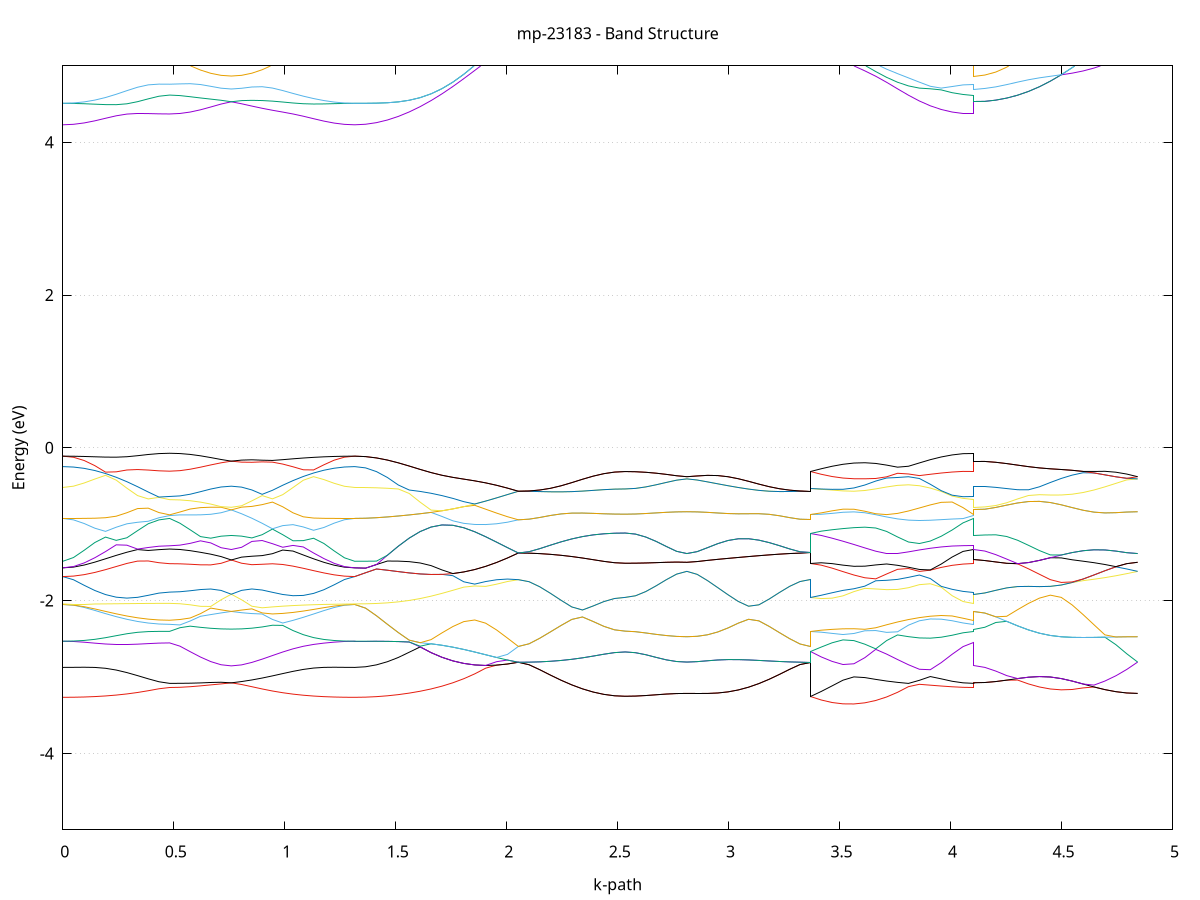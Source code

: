 set title 'mp-23183 - Band Structure'
set xlabel 'k-path'
set ylabel 'Energy (eV)'
set grid y
set yrange [-5:5]
set terminal png size 800,600
set output 'mp-23183_bands_gnuplot.png'
plot '-' using 1:2 with lines notitle, '-' using 1:2 with lines notitle, '-' using 1:2 with lines notitle, '-' using 1:2 with lines notitle, '-' using 1:2 with lines notitle, '-' using 1:2 with lines notitle, '-' using 1:2 with lines notitle, '-' using 1:2 with lines notitle, '-' using 1:2 with lines notitle, '-' using 1:2 with lines notitle, '-' using 1:2 with lines notitle, '-' using 1:2 with lines notitle, '-' using 1:2 with lines notitle, '-' using 1:2 with lines notitle, '-' using 1:2 with lines notitle, '-' using 1:2 with lines notitle, '-' using 1:2 with lines notitle, '-' using 1:2 with lines notitle, '-' using 1:2 with lines notitle, '-' using 1:2 with lines notitle, '-' using 1:2 with lines notitle, '-' using 1:2 with lines notitle, '-' using 1:2 with lines notitle, '-' using 1:2 with lines notitle, '-' using 1:2 with lines notitle, '-' using 1:2 with lines notitle, '-' using 1:2 with lines notitle, '-' using 1:2 with lines notitle, '-' using 1:2 with lines notitle, '-' using 1:2 with lines notitle, '-' using 1:2 with lines notitle, '-' using 1:2 with lines notitle, '-' using 1:2 with lines notitle, '-' using 1:2 with lines notitle, '-' using 1:2 with lines notitle, '-' using 1:2 with lines notitle, '-' using 1:2 with lines notitle, '-' using 1:2 with lines notitle, '-' using 1:2 with lines notitle, '-' using 1:2 with lines notitle, '-' using 1:2 with lines notitle, '-' using 1:2 with lines notitle, '-' using 1:2 with lines notitle, '-' using 1:2 with lines notitle, '-' using 1:2 with lines notitle, '-' using 1:2 with lines notitle, '-' using 1:2 with lines notitle, '-' using 1:2 with lines notitle, '-' using 1:2 with lines notitle, '-' using 1:2 with lines notitle, '-' using 1:2 with lines notitle, '-' using 1:2 with lines notitle, '-' using 1:2 with lines notitle, '-' using 1:2 with lines notitle, '-' using 1:2 with lines notitle, '-' using 1:2 with lines notitle, '-' using 1:2 with lines notitle, '-' using 1:2 with lines notitle
0.000000 -36.391480
0.048138 -36.391380
0.096276 -36.391380
0.144415 -36.391180
0.192553 -36.391080
0.240691 -36.390880
0.288829 -36.390680
0.336968 -36.390380
0.385106 -36.390180
0.433244 -36.389980
0.481382 -36.389980
0.481382 -36.389980
0.527703 -36.389880
0.574024 -36.389880
0.620346 -36.389780
0.666667 -36.389580
0.712988 -36.389380
0.759309 -36.389180
0.759309 -36.389180
0.805630 -36.389380
0.851951 -36.389680
0.898272 -36.389980
0.944593 -36.390180
0.990914 -36.390480
1.037235 -36.390680
1.083556 -36.390880
1.129877 -36.391080
1.176198 -36.391280
1.222519 -36.391380
1.268840 -36.391380
1.315161 -36.391480
1.315161 -36.391480
1.364331 -36.391380
1.413501 -36.391080
1.462671 -36.390580
1.511841 -36.389980
1.561011 -36.389180
1.610181 -36.388380
1.659351 -36.387480
1.708520 -36.386480
1.757690 -36.385580
1.806860 -36.384680
1.856030 -36.383780
1.905200 -36.383080
1.954370 -36.382380
2.003540 -36.381980
2.052710 -36.381680
2.052710 -36.381680
2.100848 -36.381580
2.148986 -36.381680
2.197124 -36.381680
2.245263 -36.381680
2.293401 -36.381580
2.341539 -36.381680
2.389677 -36.381680
2.437816 -36.381680
2.485954 -36.381580
2.534092 -36.381580
2.534092 -36.381580
2.580413 -36.381680
2.626734 -36.381680
2.673055 -36.381680
2.719376 -36.381580
2.765697 -36.381680
2.812018 -36.381680
2.812018 -36.381680
2.858339 -36.381680
2.904660 -36.381680
2.950982 -36.381680
2.997303 -36.381680
3.043624 -36.381580
3.089945 -36.381680
3.136266 -36.381680
3.182587 -36.381680
3.228908 -36.381680
3.275229 -36.381680
3.321550 -36.381680
3.367871 -36.381680
3.367871 -36.381680
3.417041 -36.381780
3.466211 -36.382080
3.515381 -36.382580
3.564551 -36.383180
3.613720 -36.383880
3.662890 -36.384680
3.712060 -36.385480
3.761230 -36.386380
3.810400 -36.387180
3.859570 -36.387980
3.908740 -36.388580
3.957910 -36.389180
4.007080 -36.389580
4.056250 -36.389880
4.105420 -36.389980
4.105420 -36.389180
4.154589 -36.389080
4.203759 -36.388880
4.252929 -36.388480
4.302099 -36.387980
4.351269 -36.387280
4.400439 -36.386580
4.449609 -36.385780
4.498779 -36.384980
4.547949 -36.384280
4.597119 -36.383580
4.646288 -36.382880
4.695458 -36.382380
4.744628 -36.381980
4.793798 -36.381680
4.842968 -36.381680
e
0.000000 -36.386980
0.048138 -36.386980
0.096276 -36.387080
0.144415 -36.387180
0.192553 -36.387280
0.240691 -36.387480
0.288829 -36.387780
0.336968 -36.387980
0.385106 -36.388180
0.433244 -36.388380
0.481382 -36.388480
0.481382 -36.388380
0.527703 -36.388480
0.574024 -36.388580
0.620346 -36.388680
0.666667 -36.388780
0.712988 -36.388980
0.759309 -36.389180
0.759309 -36.389180
0.805630 -36.388980
0.851951 -36.388680
0.898272 -36.388480
0.944593 -36.388180
0.990914 -36.387880
1.037235 -36.387680
1.083556 -36.387480
1.129877 -36.387280
1.176198 -36.387180
1.222519 -36.387080
1.268840 -36.386980
1.315161 -36.386980
1.315161 -36.386980
1.364331 -36.386880
1.413501 -36.386680
1.462671 -36.386380
1.511841 -36.385880
1.561011 -36.385380
1.610181 -36.384780
1.659351 -36.384180
1.708520 -36.383480
1.757690 -36.382880
1.806860 -36.382380
1.856030 -36.381980
1.905200 -36.381680
1.954370 -36.381480
2.003540 -36.381480
2.052710 -36.381580
2.052710 -36.381580
2.100848 -36.381580
2.148986 -36.381580
2.197124 -36.381580
2.245263 -36.381580
2.293401 -36.381580
2.341539 -36.381580
2.389677 -36.381580
2.437816 -36.381580
2.485954 -36.381580
2.534092 -36.381580
2.534092 -36.381580
2.580413 -36.381580
2.626734 -36.381580
2.673055 -36.381580
2.719376 -36.381580
2.765697 -36.381580
2.812018 -36.381580
2.812018 -36.381580
2.858339 -36.381580
2.904660 -36.381580
2.950982 -36.381580
2.997303 -36.381580
3.043624 -36.381580
3.089945 -36.381580
3.136266 -36.381580
3.182587 -36.381580
3.228908 -36.381580
3.275229 -36.381580
3.321550 -36.381580
3.367871 -36.381580
3.367871 -36.381580
3.417041 -36.381680
3.466211 -36.381780
3.515381 -36.382080
3.564551 -36.382580
3.613720 -36.383180
3.662890 -36.383780
3.712060 -36.384480
3.761230 -36.385280
3.810400 -36.385980
3.859570 -36.386680
3.908740 -36.387280
3.957910 -36.387780
4.007080 -36.388080
4.056250 -36.388380
4.105420 -36.388480
4.105420 -36.389180
4.154589 -36.389080
4.203759 -36.388880
4.252929 -36.388480
4.302099 -36.387980
4.351269 -36.387280
4.400439 -36.386580
4.449609 -36.385780
4.498779 -36.384980
4.547949 -36.384280
4.597119 -36.383480
4.646288 -36.382880
4.695458 -36.382380
4.744628 -36.381980
4.793798 -36.381680
4.842968 -36.381580
e
0.000000 -17.743580
0.048138 -17.744380
0.096276 -17.746480
0.144415 -17.749780
0.192553 -17.753680
0.240691 -17.757780
0.288829 -17.761680
0.336968 -17.765080
0.385106 -17.767680
0.433244 -17.769280
0.481382 -17.769880
0.481382 -17.769880
0.527703 -17.771180
0.574024 -17.774480
0.620346 -17.777980
0.666667 -17.780980
0.712988 -17.782880
0.759309 -17.783580
0.759309 -17.783580
0.805630 -17.782880
0.851951 -17.780980
0.898272 -17.777880
0.944593 -17.773880
0.990914 -17.769080
1.037235 -17.763980
1.083556 -17.758780
1.129877 -17.753880
1.176198 -17.749680
1.222519 -17.746380
1.268840 -17.744280
1.315161 -17.743580
1.315161 -17.743580
1.364331 -17.742380
1.413501 -17.738880
1.462671 -17.733080
1.511841 -17.725180
1.561011 -17.715380
1.610181 -17.704180
1.659351 -17.691680
1.708520 -17.689780
1.757690 -17.721380
1.806860 -17.750680
1.856030 -17.776180
1.905200 -17.797180
1.954370 -17.812680
2.003540 -17.822180
2.052710 -17.825380
2.052710 -17.825380
2.100848 -17.825880
2.148986 -17.827480
2.197124 -17.829780
2.245263 -17.832680
2.293401 -17.835780
2.341539 -17.838780
2.389677 -17.841480
2.437816 -17.843580
2.485954 -17.844880
2.534092 -17.845380
2.534092 -17.845380
2.580413 -17.845480
2.626734 -17.845880
2.673055 -17.846380
2.719376 -17.846980
2.765697 -17.847380
2.812018 -17.847580
2.812018 -17.847580
2.858339 -17.847380
2.904660 -17.846580
2.950982 -17.845280
2.997303 -17.843480
3.043624 -17.841080
3.089945 -17.838280
3.136266 -17.835280
3.182587 -17.832280
3.228908 -17.829480
3.275229 -17.827280
3.321550 -17.825880
3.367871 -17.825380
3.367871 -17.845380
3.417041 -17.842580
3.466211 -17.833780
3.515381 -17.819580
3.564551 -17.800780
3.613720 -17.778580
3.662890 -17.755080
3.712060 -17.733780
3.761230 -17.719180
3.810400 -17.727880
3.859570 -17.739480
3.908740 -17.749780
3.957910 -17.758380
4.007080 -17.764680
4.056250 -17.768580
4.105420 -17.769880
4.105420 -17.783580
4.154589 -17.782180
4.203759 -17.777980
4.252929 -17.771280
4.302099 -17.761980
4.351269 -17.750480
4.400439 -17.737180
4.449609 -17.722180
4.498779 -17.726380
4.547949 -17.752180
4.597119 -17.777880
4.646288 -17.801280
4.695458 -17.820780
4.744628 -17.835480
4.793798 -17.844480
4.842968 -17.847580
e
0.000000 -17.743580
0.048138 -17.743280
0.096276 -17.742480
0.144415 -17.741280
0.192553 -17.739580
0.240691 -17.737580
0.288829 -17.735480
0.336968 -17.733480
0.385106 -17.731780
0.433244 -17.730680
0.481382 -17.730280
0.481382 -17.730280
0.527703 -17.727880
0.574024 -17.721480
0.620346 -17.712880
0.666667 -17.702980
0.712988 -17.692380
0.759309 -17.681680
0.759309 -17.681680
0.805630 -17.692180
0.851951 -17.702080
0.898272 -17.710980
0.944593 -17.718880
0.990914 -17.725680
1.037235 -17.731180
1.083556 -17.735480
1.129877 -17.738780
1.176198 -17.741080
1.222519 -17.742580
1.268840 -17.743380
1.315161 -17.743580
1.315161 -17.743580
1.364331 -17.742380
1.413501 -17.738880
1.462671 -17.732980
1.511841 -17.725180
1.561011 -17.715380
1.610181 -17.704080
1.659351 -17.691680
1.708520 -17.683280
1.757690 -17.716880
1.806860 -17.747680
1.856030 -17.774380
1.905200 -17.796180
1.954370 -17.812180
2.003540 -17.821980
2.052710 -17.825380
2.052710 -17.825380
2.100848 -17.825880
2.148986 -17.827480
2.197124 -17.829780
2.245263 -17.832680
2.293401 -17.835780
2.341539 -17.838780
2.389677 -17.841480
2.437816 -17.843580
2.485954 -17.844880
2.534092 -17.845280
2.534092 -17.845280
2.580413 -17.845480
2.626734 -17.845780
2.673055 -17.846380
2.719376 -17.846880
2.765697 -17.847380
2.812018 -17.847580
2.812018 -17.847580
2.858339 -17.847280
2.904660 -17.846580
2.950982 -17.845280
2.997303 -17.843380
3.043624 -17.840980
3.089945 -17.838280
3.136266 -17.835180
3.182587 -17.832180
3.228908 -17.829480
3.275229 -17.827280
3.321550 -17.825880
3.367871 -17.825380
3.367871 -17.845280
3.417041 -17.841980
3.466211 -17.832580
3.515381 -17.817380
3.564551 -17.797280
3.613720 -17.772980
3.662890 -17.746480
3.712060 -17.722180
3.761230 -17.717480
3.810400 -17.713680
3.859570 -17.714780
3.908740 -17.718680
3.957910 -17.723180
4.007080 -17.726980
4.056250 -17.729380
4.105420 -17.730280
4.105420 -17.681680
4.154589 -17.681280
4.203759 -17.680080
4.252929 -17.678680
4.302099 -17.678080
4.351269 -17.680180
4.400439 -17.687980
4.449609 -17.703780
4.498779 -17.726380
4.547949 -17.752180
4.597119 -17.777880
4.646288 -17.801180
4.695458 -17.820780
4.744628 -17.835380
4.793798 -17.844480
4.842968 -17.847580
e
0.000000 -17.608780
0.048138 -17.609380
0.096276 -17.610880
0.144415 -17.613380
0.192553 -17.616580
0.240691 -17.620180
0.288829 -17.623880
0.336968 -17.627380
0.385106 -17.630280
0.433244 -17.632080
0.481382 -17.632780
0.481382 -17.632780
0.527703 -17.635080
0.574024 -17.641280
0.620346 -17.649980
0.666667 -17.660080
0.712988 -17.670880
0.759309 -17.681680
0.759309 -17.681680
0.805630 -17.671080
0.851951 -17.660880
0.898272 -17.651180
0.944593 -17.642380
0.990914 -17.634480
1.037235 -17.627580
1.083556 -17.621680
1.129877 -17.616980
1.176198 -17.613380
1.222519 -17.610780
1.268840 -17.609280
1.315161 -17.608780
1.315161 -17.608780
1.364331 -17.608280
1.413501 -17.606780
1.462671 -17.604380
1.511841 -17.601280
1.561011 -17.597580
1.610181 -17.624180
1.659351 -17.656880
1.708520 -17.678380
1.757690 -17.664680
1.806860 -17.650880
1.856030 -17.637580
1.905200 -17.625080
1.954370 -17.613780
2.003540 -17.603880
2.052710 -17.595680
2.052710 -17.595680
2.100848 -17.595680
2.148986 -17.595780
2.197124 -17.595880
2.245263 -17.595980
2.293401 -17.596080
2.341539 -17.596180
2.389677 -17.596280
2.437816 -17.596380
2.485954 -17.596480
2.534092 -17.596480
2.534092 -17.596480
2.580413 -17.596480
2.626734 -17.596680
2.673055 -17.596780
2.719376 -17.596980
2.765697 -17.597080
2.812018 -17.597080
2.812018 -17.597080
2.858339 -17.597080
2.904660 -17.596980
2.950982 -17.596780
2.997303 -17.596680
3.043624 -17.596480
3.089945 -17.596280
3.136266 -17.596080
3.182587 -17.595980
3.228908 -17.595780
3.275229 -17.595780
3.321550 -17.595680
3.367871 -17.595680
3.367871 -17.596480
3.417041 -17.606480
3.466211 -17.618580
3.515381 -17.632180
3.564551 -17.646780
3.613720 -17.661880
3.662890 -17.676480
3.712060 -17.687180
3.761230 -17.678680
3.810400 -17.658380
3.859570 -17.643280
3.908740 -17.635680
3.957910 -17.633080
4.007080 -17.632480
4.056250 -17.632680
4.105420 -17.632780
4.105420 -17.681680
4.154589 -17.681280
4.203759 -17.680080
4.252929 -17.678680
4.302099 -17.678080
4.351269 -17.680180
4.400439 -17.687980
4.449609 -17.703780
4.498779 -17.706080
4.547949 -17.689280
4.597119 -17.672180
4.646288 -17.655280
4.695458 -17.638880
4.744628 -17.623580
4.793798 -17.609480
4.842968 -17.597080
e
0.000000 -17.608780
0.048138 -17.607980
0.096276 -17.605780
0.144415 -17.602580
0.192553 -17.598580
0.240691 -17.594480
0.288829 -17.590480
0.336968 -17.587080
0.385106 -17.584480
0.433244 -17.582780
0.481382 -17.582280
0.481382 -17.582280
0.527703 -17.581080
0.574024 -17.578180
0.620346 -17.574880
0.666667 -17.571980
0.712988 -17.570080
0.759309 -17.569480
0.759309 -17.569480
0.805630 -17.570080
0.851951 -17.571980
0.898272 -17.574980
0.944593 -17.578980
0.990914 -17.583580
1.037235 -17.588580
1.083556 -17.593680
1.129877 -17.598480
1.176198 -17.602680
1.222519 -17.605980
1.268840 -17.608080
1.315161 -17.608780
1.315161 -17.608780
1.364331 -17.608280
1.413501 -17.606780
1.462671 -17.604380
1.511841 -17.601280
1.561011 -17.597580
1.610181 -17.612780
1.659351 -17.648080
1.708520 -17.678380
1.757690 -17.664580
1.806860 -17.650880
1.856030 -17.637580
1.905200 -17.625080
1.954370 -17.613780
2.003540 -17.603880
2.052710 -17.595680
2.052710 -17.595680
2.100848 -17.595680
2.148986 -17.595680
2.197124 -17.595780
2.245263 -17.595880
2.293401 -17.596080
2.341539 -17.596180
2.389677 -17.596280
2.437816 -17.596380
2.485954 -17.596480
2.534092 -17.596480
2.534092 -17.596480
2.580413 -17.596480
2.626734 -17.596580
2.673055 -17.596780
2.719376 -17.596880
2.765697 -17.596980
2.812018 -17.597080
2.812018 -17.597080
2.858339 -17.596980
2.904660 -17.596880
2.950982 -17.596780
2.997303 -17.596580
3.043624 -17.596480
3.089945 -17.596280
3.136266 -17.596080
3.182587 -17.595880
3.228908 -17.595780
3.275229 -17.595680
3.321550 -17.595680
3.367871 -17.595680
3.367871 -17.596480
3.417041 -17.590680
3.466211 -17.592680
3.515381 -17.599380
3.564551 -17.607580
3.613720 -17.615680
3.662890 -17.622080
3.712060 -17.624180
3.761230 -17.618280
3.810400 -17.603780
3.859570 -17.587180
3.908740 -17.580480
3.957910 -17.580280
4.007080 -17.581180
4.056250 -17.581980
4.105420 -17.582280
4.105420 -17.569480
4.154589 -17.569180
4.203759 -17.568380
4.252929 -17.566980
4.302099 -17.565380
4.351269 -17.565580
4.400439 -17.581780
4.449609 -17.590880
4.498779 -17.593180
4.547949 -17.591080
4.597119 -17.586880
4.646288 -17.582180
4.695458 -17.577680
4.744628 -17.577680
4.793798 -17.586380
4.842968 -17.597080
e
0.000000 -17.509980
0.048138 -17.509880
0.096276 -17.509480
0.144415 -17.508880
0.192553 -17.508080
0.240691 -17.507080
0.288829 -17.505880
0.336968 -17.504680
0.385106 -17.503480
0.433244 -17.502580
0.481382 -17.502180
0.481382 -17.502180
0.527703 -17.502080
0.574024 -17.501780
0.620346 -17.501180
0.666667 -17.500380
0.712988 -17.499480
0.759309 -17.498380
0.759309 -17.498380
0.805630 -17.499580
0.851951 -17.500880
0.898272 -17.502180
0.944593 -17.503580
0.990914 -17.504880
1.037235 -17.506080
1.083556 -17.507180
1.129877 -17.508180
1.176198 -17.508980
1.222519 -17.509580
1.268840 -17.509880
1.315161 -17.509980
1.315161 -17.509980
1.364331 -17.513680
1.413501 -17.524680
1.462671 -17.542180
1.511841 -17.565480
1.561011 -17.593280
1.610181 -17.593680
1.659351 -17.589780
1.708520 -17.586280
1.757690 -17.583380
1.806860 -17.581580
1.856030 -17.580980
1.905200 -17.581980
1.954370 -17.584680
2.003540 -17.589280
2.052710 -17.595680
2.052710 -17.595680
2.100848 -17.595080
2.148986 -17.593480
2.197124 -17.590880
2.245263 -17.587780
2.293401 -17.584480
2.341539 -17.581180
2.389677 -17.578280
2.437816 -17.575980
2.485954 -17.574580
2.534092 -17.574080
2.534092 -17.574080
2.580413 -17.573880
2.626734 -17.573380
2.673055 -17.572680
2.719376 -17.571980
2.765697 -17.571380
2.812018 -17.571180
2.812018 -17.571180
2.858339 -17.571480
2.904660 -17.572280
2.950982 -17.573780
2.997303 -17.575980
3.043624 -17.578580
3.089945 -17.581680
3.136266 -17.584980
3.182587 -17.588280
3.228908 -17.591280
3.275229 -17.593580
3.321550 -17.595180
3.367871 -17.595680
3.367871 -17.574080
3.417041 -17.576480
3.466211 -17.574280
3.515381 -17.570180
3.564551 -17.568380
3.613720 -17.569680
3.662890 -17.571480
3.712060 -17.572780
3.761230 -17.572280
3.810400 -17.567680
3.859570 -17.563580
3.908740 -17.549480
3.957910 -17.531080
4.007080 -17.515580
4.056250 -17.505680
4.105420 -17.502180
4.105420 -17.498380
4.154589 -17.501780
4.203759 -17.511680
4.252929 -17.526980
4.302099 -17.545980
4.351269 -17.565580
4.400439 -17.581780
4.449609 -17.590880
4.498779 -17.593180
4.547949 -17.591080
4.597119 -17.586880
4.646288 -17.582080
4.695458 -17.577680
4.744628 -17.574180
4.793798 -17.571980
4.842968 -17.571180
e
0.000000 -17.486680
0.048138 -17.486780
0.096276 -17.487180
0.144415 -17.487780
0.192553 -17.488580
0.240691 -17.489580
0.288829 -17.490780
0.336968 -17.491980
0.385106 -17.493180
0.433244 -17.494080
0.481382 -17.494480
0.481382 -17.494480
0.527703 -17.494580
0.574024 -17.494880
0.620346 -17.495480
0.666667 -17.496280
0.712988 -17.497180
0.759309 -17.498280
0.759309 -17.498280
0.805630 -17.497080
0.851951 -17.495780
0.898272 -17.494480
0.944593 -17.493080
0.990914 -17.491780
1.037235 -17.490580
1.083556 -17.489480
1.129877 -17.488480
1.176198 -17.487680
1.222519 -17.487080
1.268840 -17.486780
1.315161 -17.486680
1.315161 -17.486680
1.364331 -17.490780
1.413501 -17.503080
1.462671 -17.522680
1.511841 -17.548480
1.561011 -17.578980
1.610181 -17.593680
1.659351 -17.589780
1.708520 -17.586280
1.757690 -17.583380
1.806860 -17.581580
1.856030 -17.580980
1.905200 -17.581980
1.954370 -17.584680
2.003540 -17.589280
2.052710 -17.595680
2.052710 -17.595680
2.100848 -17.595080
2.148986 -17.593480
2.197124 -17.590880
2.245263 -17.587780
2.293401 -17.584480
2.341539 -17.581180
2.389677 -17.578280
2.437816 -17.575980
2.485954 -17.574580
2.534092 -17.574080
2.534092 -17.574080
2.580413 -17.573880
2.626734 -17.573380
2.673055 -17.572680
2.719376 -17.571980
2.765697 -17.571380
2.812018 -17.571180
2.812018 -17.571180
2.858339 -17.571380
2.904660 -17.572280
2.950982 -17.573780
2.997303 -17.575880
3.043624 -17.578580
3.089945 -17.581680
3.136266 -17.584980
3.182587 -17.588280
3.228908 -17.591180
3.275229 -17.593580
3.321550 -17.595080
3.367871 -17.595680
3.367871 -17.574080
3.417041 -17.570880
3.466211 -17.568780
3.515381 -17.567980
3.564551 -17.567080
3.613720 -17.565180
3.662890 -17.564580
3.712060 -17.565080
3.761230 -17.565980
3.810400 -17.566580
3.859570 -17.556680
3.908740 -17.540280
3.957910 -17.522580
4.007080 -17.507680
4.056250 -17.497880
4.105420 -17.494480
4.105420 -17.498280
4.154589 -17.501680
4.203759 -17.511580
4.252929 -17.526980
4.302099 -17.545980
4.351269 -17.563680
4.400439 -17.561980
4.449609 -17.560780
4.498779 -17.560280
4.547949 -17.560780
4.597119 -17.562480
4.646288 -17.565780
4.695458 -17.570780
4.744628 -17.574180
4.793798 -17.571980
4.842968 -17.571180
e
0.000000 -13.889380
0.048138 -13.884980
0.096276 -13.871780
0.144415 -13.850380
0.192553 -13.821280
0.240691 -13.785680
0.288829 -13.745180
0.336968 -13.701980
0.385106 -13.660180
0.433244 -13.626980
0.481382 -13.613580
0.481382 -13.613580
0.527703 -13.609480
0.574024 -13.597080
0.620346 -13.576780
0.666667 -13.549080
0.712988 -13.514680
0.759309 -13.474480
0.759309 -13.474480
0.805630 -13.519180
0.851951 -13.566680
0.898272 -13.615280
0.944593 -13.663580
0.990914 -13.710080
1.037235 -13.753480
1.083556 -13.792480
1.129877 -13.826080
1.176198 -13.853180
1.222519 -13.873080
1.268840 -13.885280
1.315161 -13.889380
1.315161 -13.889380
1.364331 -13.882280
1.413501 -13.861380
1.462671 -13.827380
1.511841 -13.781680
1.561011 -13.725780
1.610181 -13.661480
1.659351 -13.590780
1.708520 -13.515780
1.757690 -13.438280
1.806860 -13.360280
1.856030 -13.283580
1.905200 -13.209780
1.954370 -13.140480
2.003540 -13.083380
2.052710 -13.080980
2.052710 -13.080980
2.100848 -13.084080
2.148986 -13.091980
2.197124 -13.101580
2.245263 -13.111280
2.293401 -13.120380
2.341539 -13.128180
2.389677 -13.134480
2.437816 -13.139080
2.485954 -13.141880
2.534092 -13.142780
2.534092 -13.142780
2.580413 -13.142980
2.626734 -13.143380
2.673055 -13.143980
2.719376 -13.144680
2.765697 -13.145280
2.812018 -13.145580
2.812018 -13.145580
2.858339 -13.145180
2.904660 -13.143980
2.950982 -13.141580
2.997303 -13.137980
3.043624 -13.132880
3.089945 -13.126380
3.136266 -13.118680
3.182587 -13.109880
3.228908 -13.100480
3.275229 -13.091280
3.321550 -13.083980
3.367871 -13.080980
3.367871 -13.142780
3.417041 -13.149780
3.466211 -13.161980
3.515381 -13.181480
3.564551 -13.210080
3.613720 -13.247580
3.662890 -13.292080
3.712060 -13.340980
3.761230 -13.391780
3.810400 -13.441780
3.859570 -13.488880
3.908740 -13.530780
3.957910 -13.565680
4.007080 -13.591880
4.056250 -13.608080
4.105420 -13.613580
4.105420 -13.474480
4.154589 -13.469880
4.203759 -13.456180
4.252929 -13.434180
4.302099 -13.405280
4.351269 -13.371080
4.400439 -13.333580
4.449609 -13.294980
4.498779 -13.257580
4.547949 -13.223680
4.597119 -13.195280
4.646288 -13.173880
4.695458 -13.159580
4.744628 -13.151080
4.793798 -13.146780
4.842968 -13.145580
e
0.000000 -12.973280
0.048138 -12.974880
0.096276 -12.996180
0.144415 -13.035980
0.192553 -13.081680
0.240691 -13.131380
0.288829 -13.183480
0.336968 -13.235580
0.385106 -13.283680
0.433244 -13.320580
0.481382 -13.335280
0.481382 -13.335280
0.527703 -13.339280
0.574024 -13.351380
0.620346 -13.371580
0.666667 -13.399380
0.712988 -13.434080
0.759309 -13.474480
0.759309 -13.474480
0.805630 -13.429480
0.851951 -13.380580
0.898272 -13.329080
0.944593 -13.276180
0.990914 -13.223080
1.037235 -13.170780
1.083556 -13.120580
1.129877 -13.073380
1.176198 -13.030180
1.222519 -12.992580
1.268840 -12.974180
1.315161 -12.973280
1.315161 -12.973280
1.364331 -12.974680
1.413501 -12.978680
1.462671 -12.985080
1.511841 -12.993780
1.561011 -13.004180
1.610181 -13.015780
1.659351 -13.028180
1.708520 -13.040580
1.757690 -13.052480
1.806860 -13.063180
1.856030 -13.072080
1.905200 -13.078680
1.954370 -13.082580
2.003540 -13.083280
2.052710 -13.080980
2.052710 -13.080980
2.100848 -13.084080
2.148986 -13.091880
2.197124 -13.101580
2.245263 -13.111280
2.293401 -13.120380
2.341539 -13.128180
2.389677 -13.134480
2.437816 -13.139080
2.485954 -13.141880
2.534092 -13.142780
2.534092 -13.142780
2.580413 -13.142980
2.626734 -13.143380
2.673055 -13.143980
2.719376 -13.144680
2.765697 -13.145280
2.812018 -13.145580
2.812018 -13.145580
2.858339 -13.145180
2.904660 -13.143980
2.950982 -13.141580
2.997303 -13.137880
3.043624 -13.132880
3.089945 -13.126380
3.136266 -13.118680
3.182587 -13.109880
3.228908 -13.100480
3.275229 -13.091280
3.321550 -13.083880
3.367871 -13.080980
3.367871 -13.142780
3.417041 -13.139780
3.466211 -13.139880
3.515381 -13.142480
3.564551 -13.147580
3.613720 -13.155880
3.662890 -13.168380
3.712060 -13.185680
3.761230 -13.207280
3.810400 -13.231880
3.859570 -13.257680
3.908740 -13.282380
3.957910 -13.304080
4.007080 -13.320980
4.056250 -13.331580
4.105420 -13.335280
4.105420 -13.474480
4.154589 -13.469780
4.203759 -13.456080
4.252929 -13.434080
4.302099 -13.405180
4.351269 -13.370980
4.400439 -13.333480
4.449609 -13.294880
4.498779 -13.257480
4.547949 -13.223580
4.597119 -13.195180
4.646288 -13.173880
4.695458 -13.159480
4.744628 -13.150980
4.793798 -13.146780
4.842968 -13.145580
e
0.000000 -12.973180
0.048138 -12.972980
0.096276 -12.972080
0.144415 -12.972380
0.192553 -12.973580
0.240691 -12.974780
0.288829 -12.975980
0.336968 -12.976980
0.385106 -12.977780
0.433244 -12.978280
0.481382 -12.978480
0.481382 -12.978480
0.527703 -12.989280
0.574024 -13.003380
0.620346 -13.015180
0.666667 -13.023480
0.712988 -13.028280
0.759309 -13.029780
0.759309 -13.029780
0.805630 -13.028480
0.851951 -13.024980
0.898272 -13.019880
0.944593 -13.013680
0.990914 -13.006880
1.037235 -12.999880
1.083556 -12.992980
1.129877 -12.986680
1.176198 -12.981180
1.222519 -12.976880
1.268840 -12.973580
1.315161 -12.973180
1.315161 -12.973180
1.364331 -12.974580
1.413501 -12.978580
1.462671 -12.984980
1.511841 -12.993680
1.561011 -13.004080
1.610181 -13.015680
1.659351 -13.028080
1.708520 -13.040480
1.757690 -13.052380
1.806860 -13.063080
1.856030 -13.071980
1.905200 -13.078580
1.954370 -13.082480
2.003540 -13.076980
2.052710 -13.080880
2.052710 -13.080880
2.100848 -13.080980
2.148986 -13.081280
2.197124 -13.081680
2.245263 -13.082080
2.293401 -13.082680
2.341539 -13.083180
2.389677 -13.083680
2.437816 -13.084080
2.485954 -13.084380
2.534092 -13.084480
2.534092 -13.084480
2.580413 -13.084680
2.626734 -13.085280
2.673055 -13.085980
2.719376 -13.086780
2.765697 -13.087280
2.812018 -13.087380
2.812018 -13.087380
2.858339 -13.087280
2.904660 -13.086780
2.950982 -13.086080
2.997303 -13.085280
3.043624 -13.084380
3.089945 -13.083580
3.136266 -13.082780
3.182587 -13.082080
3.228908 -13.081580
3.275229 -13.081180
3.321550 -13.080980
3.367871 -13.080880
3.367871 -13.084480
3.417041 -13.084880
3.466211 -13.080880
3.515381 -13.073280
3.564551 -13.063480
3.613720 -13.052480
3.662890 -13.041280
3.712060 -13.030480
3.761230 -13.020180
3.810400 -13.010580
3.859570 -13.001780
3.908740 -12.993880
3.957910 -12.987380
4.007080 -12.982580
4.056250 -12.979480
4.105420 -12.978480
4.105420 -13.029780
4.154589 -13.030780
4.203759 -13.033780
4.252929 -13.038680
4.302099 -13.044980
4.351269 -13.052680
4.400439 -13.061080
4.449609 -13.069780
4.498779 -13.078280
4.547949 -13.085980
4.597119 -13.092280
4.646288 -13.096780
4.695458 -13.098880
4.744628 -13.098180
4.793798 -13.094380
4.842968 -13.087380
e
0.000000 -12.942080
0.048138 -12.957580
0.096276 -12.970480
0.144415 -12.970680
0.192553 -12.968980
0.240691 -12.967280
0.288829 -12.965680
0.336968 -12.964380
0.385106 -12.963380
0.433244 -12.962780
0.481382 -12.962580
0.481382 -12.962580
0.527703 -12.950780
0.574024 -12.933580
0.620346 -12.916480
0.666667 -12.900580
0.712988 -12.886380
0.759309 -12.875180
0.759309 -12.875180
0.805630 -12.884780
0.851951 -12.895180
0.898272 -12.906080
0.944593 -12.917180
0.990914 -12.927980
1.037235 -12.938380
1.083556 -12.947780
1.129877 -12.955880
1.176198 -12.962380
1.222519 -12.966380
1.268840 -12.956680
1.315161 -12.942080
1.315161 -12.942080
1.364331 -12.939680
1.413501 -12.932680
1.462671 -12.921980
1.511841 -12.924880
1.561011 -12.938680
1.610181 -12.954580
1.659351 -12.971780
1.708520 -12.989680
1.757690 -13.007680
1.806860 -13.024980
1.856030 -13.040880
1.905200 -13.054980
1.954370 -13.066580
2.003540 -13.075280
2.052710 -13.080880
2.052710 -13.080880
2.100848 -13.080980
2.148986 -13.081280
2.197124 -13.081580
2.245263 -13.082080
2.293401 -13.082680
2.341539 -13.083180
2.389677 -13.083680
2.437816 -13.084080
2.485954 -13.084380
2.534092 -13.084480
2.534092 -13.084480
2.580413 -13.084680
2.626734 -13.085280
2.673055 -13.085980
2.719376 -13.086680
2.765697 -13.087180
2.812018 -13.087380
2.812018 -13.087380
2.858339 -13.087180
2.904660 -13.086780
2.950982 -13.086080
2.997303 -13.085280
3.043624 -13.084380
3.089945 -13.083580
3.136266 -13.082780
3.182587 -13.082080
3.228908 -13.081580
3.275229 -13.081180
3.321550 -13.080980
3.367871 -13.080880
3.367871 -13.084480
3.417041 -13.079680
3.466211 -13.071880
3.515381 -13.062280
3.564551 -13.052580
3.613720 -13.043080
3.662890 -13.033280
3.712060 -13.022980
3.761230 -13.012180
3.810400 -13.001180
3.859570 -12.990680
3.908740 -12.981280
3.957910 -12.973380
4.007080 -12.967480
4.056250 -12.963780
4.105420 -12.962580
4.105420 -12.875180
4.154589 -12.876580
4.203759 -12.880880
4.252929 -12.887580
4.302099 -12.896480
4.351269 -12.906980
4.400439 -12.921880
4.449609 -12.942780
4.498779 -12.964680
4.547949 -12.986880
4.597119 -13.008580
4.646288 -13.029080
4.695458 -13.047680
4.744628 -13.063780
4.793798 -13.077180
4.842968 -13.087380
e
0.000000 -12.898080
0.048138 -12.897380
0.096276 -12.895580
0.144415 -12.892480
0.192553 -12.888180
0.240691 -12.882580
0.288829 -12.876080
0.336968 -12.868780
0.385106 -12.860980
0.433244 -12.853280
0.481382 -12.846280
0.481382 -12.846280
0.527703 -12.847180
0.574024 -12.849680
0.620346 -12.853780
0.666667 -12.859480
0.712988 -12.866680
0.759309 -12.875080
0.759309 -12.875080
0.805630 -12.869380
0.851951 -12.869580
0.898272 -12.872280
0.944593 -12.875780
0.990914 -12.879480
1.037235 -12.883180
1.083556 -12.886880
1.129877 -12.890280
1.176198 -12.893380
1.222519 -12.895780
1.268840 -12.897380
1.315161 -12.898080
1.315161 -12.898080
1.364331 -12.899780
1.413501 -12.904980
1.462671 -12.913480
1.511841 -12.924780
1.561011 -12.938580
1.610181 -12.954480
1.659351 -12.971680
1.708520 -12.989580
1.757690 -13.007580
1.806860 -13.024880
1.856030 -13.040780
1.905200 -13.054880
1.954370 -13.066480
2.003540 -13.075180
2.052710 -13.020380
2.052710 -13.020380
2.100848 -13.016880
2.148986 -13.008280
2.197124 -12.997280
2.245263 -12.985880
2.293401 -12.974980
2.341539 -12.965380
2.389677 -12.957380
2.437816 -12.951480
2.485954 -12.947780
2.534092 -12.946580
2.534092 -12.946580
2.580413 -12.946180
2.626734 -12.944980
2.673055 -12.943380
2.719376 -12.941680
2.765697 -12.940380
2.812018 -12.939780
2.812018 -12.939780
2.858339 -12.940480
2.904660 -12.942480
2.950982 -12.946180
2.997303 -12.951480
3.043624 -12.958480
3.089945 -12.966980
3.136266 -12.976880
3.182587 -12.987580
3.228908 -12.998580
3.275229 -13.009080
3.321550 -13.017180
3.367871 -13.020380
3.367871 -12.946580
3.417041 -12.960080
3.466211 -12.973180
3.515381 -12.981980
3.564551 -12.983180
3.613720 -12.975980
3.662890 -12.962580
3.712060 -12.945580
3.761230 -12.927080
3.810400 -12.908580
3.859570 -12.891180
3.908740 -12.875780
3.957910 -12.863080
4.007080 -12.853680
4.056250 -12.847880
4.105420 -12.846280
4.105420 -12.875080
4.154589 -12.876580
4.203759 -12.880780
4.252929 -12.887480
4.302099 -12.896380
4.351269 -12.906880
4.400439 -12.918180
4.449609 -12.929280
4.498779 -12.939280
4.547949 -12.946880
4.597119 -12.951080
4.646288 -12.951480
4.695458 -12.948780
4.744628 -12.944680
4.793798 -12.941180
4.842968 -12.939780
e
0.000000 -12.897980
0.048138 -12.886380
0.096276 -12.868680
0.144415 -12.853880
0.192553 -12.843080
0.240691 -12.836180
0.288829 -12.832880
0.336968 -12.832680
0.385106 -12.835180
0.433244 -12.839880
0.481382 -12.845780
0.481382 -12.845780
0.527703 -12.846080
0.574024 -12.847080
0.620346 -12.848680
0.666667 -12.850680
0.712988 -12.852780
0.759309 -12.853880
0.759309 -12.853880
0.805630 -12.851680
0.851951 -12.845580
0.898272 -12.839280
0.944593 -12.834780
0.990914 -12.832580
1.037235 -12.833280
1.083556 -12.836980
1.129877 -12.844280
1.176198 -12.855280
1.222519 -12.869980
1.268840 -12.887080
1.315161 -12.897980
1.315161 -12.897980
1.364331 -12.899680
1.413501 -12.904880
1.462671 -12.913380
1.511841 -12.908680
1.561011 -12.894180
1.610181 -12.880380
1.659351 -12.868980
1.708520 -12.861580
1.757690 -12.859980
1.806860 -12.865280
1.856030 -12.878680
1.905200 -12.900780
1.954370 -12.931780
2.003540 -12.971780
2.052710 -13.020380
2.052710 -13.020380
2.100848 -13.016880
2.148986 -13.008280
2.197124 -12.997280
2.245263 -12.985880
2.293401 -12.974980
2.341539 -12.965380
2.389677 -12.957380
2.437816 -12.951480
2.485954 -12.947780
2.534092 -12.946580
2.534092 -12.946580
2.580413 -12.946080
2.626734 -12.944980
2.673055 -12.943280
2.719376 -12.941680
2.765697 -12.940280
2.812018 -12.939780
2.812018 -12.939780
2.858339 -12.940480
2.904660 -12.942480
2.950982 -12.946180
2.997303 -12.951480
3.043624 -12.958480
3.089945 -12.966980
3.136266 -12.976780
3.182587 -12.987580
3.228908 -12.998580
3.275229 -13.008980
3.321550 -13.017180
3.367871 -13.020380
3.367871 -12.946580
3.417041 -12.935280
3.466211 -12.927480
3.515381 -12.923080
3.564551 -12.920980
3.613720 -12.919380
3.662890 -12.916380
3.712060 -12.910780
3.761230 -12.902380
3.810400 -12.891780
3.859570 -12.880480
3.908740 -12.869480
3.957910 -12.859880
4.007080 -12.852480
4.056250 -12.847780
4.105420 -12.845780
4.105420 -12.853880
4.154589 -12.855980
4.203759 -12.862280
4.252929 -12.872380
4.302099 -12.885980
4.351269 -12.902680
4.400439 -12.918080
4.449609 -12.929180
4.498779 -12.939180
4.547949 -12.946780
4.597119 -12.950980
4.646288 -12.951380
4.695458 -12.948780
4.744628 -12.944680
4.793798 -12.941180
4.842968 -12.939780
e
0.000000 -3.265980
0.048138 -3.264980
0.096276 -3.261880
0.144415 -3.256380
0.192553 -3.248080
0.240691 -3.236680
0.288829 -3.221680
0.336968 -3.202680
0.385106 -3.179680
0.433244 -3.154080
0.481382 -3.137580
0.481382 -3.137580
0.527703 -3.134880
0.574024 -3.127180
0.620346 -3.115980
0.666667 -3.103380
0.712988 -3.090580
0.759309 -3.076580
0.759309 -3.076580
0.805630 -3.098280
0.851951 -3.127080
0.898272 -3.156580
0.944593 -3.183280
0.990914 -3.205880
1.037235 -3.224280
1.083556 -3.238580
1.129877 -3.249380
1.176198 -3.257080
1.222519 -3.262180
1.268840 -3.265080
1.315161 -3.265980
1.315161 -3.265980
1.364331 -3.263780
1.413501 -3.257080
1.462671 -3.246080
1.511841 -3.230780
1.561011 -3.210980
1.610181 -3.186480
1.659351 -3.156480
1.708520 -3.119880
1.757690 -3.075580
1.806860 -3.022380
1.856030 -2.959080
1.905200 -2.884880
1.954370 -2.844580
2.003540 -2.830080
2.052710 -2.807280
2.052710 -2.807280
2.100848 -2.839480
2.148986 -2.904480
2.197124 -2.975080
2.245263 -3.042480
2.293401 -3.103180
2.341539 -3.155180
2.389677 -3.196880
2.437816 -3.227380
2.485954 -3.245980
2.534092 -3.252180
2.534092 -3.252180
2.580413 -3.249680
2.626734 -3.242680
2.673055 -3.232980
2.719376 -3.223380
2.765697 -3.216780
2.812018 -3.214880
2.812018 -3.214880
2.858339 -3.215780
2.904660 -3.215380
2.950982 -3.209480
2.997303 -3.194880
3.043624 -3.169680
3.089945 -3.133380
3.136266 -3.086380
3.182587 -3.029880
3.228908 -2.966180
3.275229 -2.898980
3.321550 -2.837380
3.367871 -2.807280
3.367871 -3.252180
3.417041 -3.300780
3.466211 -3.334080
3.515381 -3.351580
3.564551 -3.352880
3.613720 -3.338180
3.662890 -3.307580
3.712060 -3.261380
3.761230 -3.200480
3.810400 -3.126280
3.859570 -3.095680
3.908740 -3.106980
3.957910 -3.118180
4.007080 -3.128080
4.056250 -3.135080
4.105420 -3.137580
4.105420 -3.076580
4.154589 -3.072180
4.203759 -3.059680
4.252929 -3.041180
4.302099 -3.040080
4.351269 -3.090980
4.400439 -3.130680
4.449609 -3.156880
4.498779 -3.168180
4.547949 -3.163580
4.597119 -3.142880
4.646288 -3.130580
4.695458 -3.165180
4.744628 -3.192080
4.793798 -3.209080
4.842968 -3.214880
e
0.000000 -2.874480
0.048138 -2.873580
0.096276 -2.872280
0.144415 -2.874780
0.192553 -2.885980
0.240691 -2.908880
0.288829 -2.942180
0.336968 -2.982080
0.385106 -3.023880
0.433244 -3.062280
0.481382 -3.083280
0.481382 -3.083280
0.527703 -3.082880
0.574024 -3.081080
0.620346 -3.077480
0.666667 -3.071880
0.712988 -3.068780
0.759309 -3.076580
0.759309 -3.076580
0.805630 -3.059580
0.851951 -3.038680
0.898272 -3.013780
0.944593 -2.985480
0.990914 -2.955480
1.037235 -2.926080
1.083556 -2.900880
1.129877 -2.882980
1.176198 -2.874080
1.222519 -2.872280
1.268840 -2.873580
1.315161 -2.874480
1.315161 -2.874480
1.364331 -2.866080
1.413501 -2.840980
1.462671 -2.799880
1.511841 -2.744180
1.561011 -2.675680
1.610181 -2.605980
1.659351 -2.680980
1.708520 -2.742080
1.757690 -2.789180
1.806860 -2.822280
1.856030 -2.841980
1.905200 -2.848980
1.954370 -2.844480
2.003540 -2.830080
2.052710 -2.807280
2.052710 -2.807280
2.100848 -2.839480
2.148986 -2.904480
2.197124 -2.975080
2.245263 -3.042480
2.293401 -3.103180
2.341539 -3.155180
2.389677 -3.196880
2.437816 -3.227380
2.485954 -3.245980
2.534092 -3.252180
2.534092 -3.252180
2.580413 -3.249680
2.626734 -3.242680
2.673055 -3.232980
2.719376 -3.223380
2.765697 -3.216780
2.812018 -3.214880
2.812018 -3.214880
2.858339 -3.215780
2.904660 -3.215380
2.950982 -3.209480
2.997303 -3.194880
3.043624 -3.169680
3.089945 -3.133380
3.136266 -3.086380
3.182587 -3.029880
3.228908 -2.966180
3.275229 -2.898980
3.321550 -2.837380
3.367871 -2.807280
3.367871 -3.252180
3.417041 -3.189680
3.466211 -3.116280
3.515381 -3.041680
3.564551 -2.998680
3.613720 -3.007580
3.662890 -3.031280
3.712060 -3.052980
3.761230 -3.070280
3.810400 -3.083880
3.859570 -3.043380
3.908740 -2.994180
3.957910 -3.024080
4.007080 -3.055880
4.056250 -3.076380
4.105420 -3.083280
4.105420 -3.076580
4.154589 -3.072180
4.203759 -3.059580
4.252929 -3.041080
4.302099 -3.020380
4.351269 -3.002780
4.400439 -2.994380
4.449609 -2.999980
4.498779 -3.020680
4.547949 -3.053180
4.597119 -3.091780
4.646288 -3.130480
4.695458 -3.165180
4.744628 -3.192080
4.793798 -3.209080
4.842968 -3.214880
e
0.000000 -2.531780
0.048138 -2.535180
0.096276 -2.544580
0.144415 -2.556980
0.192553 -2.568080
0.240691 -2.574480
0.288829 -2.574880
0.336968 -2.570180
0.385106 -2.562980
0.433244 -2.556380
0.481382 -2.553780
0.481382 -2.553780
0.527703 -2.596180
0.574024 -2.668480
0.620346 -2.738680
0.666667 -2.798280
0.712988 -2.839680
0.759309 -2.854480
0.759309 -2.854480
0.805630 -2.841480
0.851951 -2.809080
0.898272 -2.766380
0.944593 -2.719380
0.990914 -2.672980
1.037235 -2.631380
1.083556 -2.597980
1.129877 -2.573680
1.176198 -2.556580
1.222519 -2.543780
1.268840 -2.534880
1.315161 -2.531780
1.315161 -2.531780
1.364331 -2.531780
1.413501 -2.532280
1.462671 -2.533580
1.511841 -2.536480
1.561011 -2.542080
1.610181 -2.605880
1.659351 -2.680880
1.708520 -2.742080
1.757690 -2.789080
1.806860 -2.822180
1.856030 -2.841880
1.905200 -2.848880
1.954370 -2.799780
2.003540 -2.777980
2.052710 -2.807180
2.052710 -2.807180
2.100848 -2.805880
2.148986 -2.801780
2.197124 -2.794380
2.245263 -2.783480
2.293401 -2.768480
2.341539 -2.749180
2.389677 -2.726280
2.437816 -2.701880
2.485954 -2.680880
2.534092 -2.672080
2.534092 -2.672080
2.580413 -2.681880
2.626734 -2.708280
2.673055 -2.742980
2.719376 -2.775580
2.765697 -2.797480
2.812018 -2.804580
2.812018 -2.804580
2.858339 -2.799080
2.904660 -2.787680
2.950982 -2.777380
2.997303 -2.772180
3.043624 -2.772480
3.089945 -2.776680
3.136266 -2.783180
3.182587 -2.790280
3.228908 -2.796980
3.275229 -2.802480
3.321550 -2.805980
3.367871 -2.807180
3.367871 -2.672080
3.417041 -2.736780
3.466211 -2.795580
3.515381 -2.836780
3.564551 -2.826880
3.613720 -2.747080
3.662890 -2.638080
3.712060 -2.700380
3.761230 -2.771280
3.810400 -2.839780
3.859570 -2.898780
3.908740 -2.904480
3.957910 -2.812180
4.007080 -2.702680
4.056250 -2.602180
4.105420 -2.553780
4.105420 -2.854480
4.154589 -2.874180
4.203759 -2.922480
4.252929 -2.981780
4.302099 -3.020380
4.351269 -3.002780
4.400439 -2.994380
4.449609 -2.999980
4.498779 -3.020680
4.547949 -3.053180
4.597119 -3.091780
4.646288 -3.105980
4.695458 -3.052980
4.744628 -2.984480
4.793798 -2.901380
4.842968 -2.804580
e
0.000000 -2.531680
0.048138 -2.529280
0.096276 -2.521480
0.144415 -2.506980
0.192553 -2.485480
0.240691 -2.459280
0.288829 -2.433780
0.336968 -2.414980
0.385106 -2.405480
0.433244 -2.402780
0.481382 -2.402580
0.481382 -2.402580
0.527703 -2.354880
0.574024 -2.334480
0.620346 -2.349880
0.666667 -2.362280
0.712988 -2.370380
0.759309 -2.373180
0.759309 -2.373180
0.805630 -2.370180
0.851951 -2.360880
0.898272 -2.344980
0.944593 -2.322480
0.990914 -2.324580
1.037235 -2.392080
1.083556 -2.445880
1.129877 -2.484280
1.176198 -2.508480
1.222519 -2.522280
1.268840 -2.529480
1.315161 -2.531680
1.315161 -2.531680
1.364331 -2.531780
1.413501 -2.532180
1.462671 -2.533480
1.511841 -2.536380
1.561011 -2.541980
1.610181 -2.596780
1.659351 -2.565380
1.708520 -2.584680
1.757690 -2.609580
1.806860 -2.639380
1.856030 -2.672980
1.905200 -2.708580
1.954370 -2.744380
2.003540 -2.777980
2.052710 -2.807180
2.052710 -2.807180
2.100848 -2.805880
2.148986 -2.801780
2.197124 -2.794380
2.245263 -2.783480
2.293401 -2.768480
2.341539 -2.749180
2.389677 -2.726280
2.437816 -2.701880
2.485954 -2.680880
2.534092 -2.672080
2.534092 -2.672080
2.580413 -2.681880
2.626734 -2.708280
2.673055 -2.742980
2.719376 -2.775580
2.765697 -2.797480
2.812018 -2.804580
2.812018 -2.804580
2.858339 -2.799080
2.904660 -2.787680
2.950982 -2.777380
2.997303 -2.772180
3.043624 -2.772480
3.089945 -2.776680
3.136266 -2.783180
3.182587 -2.790280
3.228908 -2.796980
3.275229 -2.802480
3.321550 -2.805980
3.367871 -2.807180
3.367871 -2.672080
3.417041 -2.608480
3.466211 -2.552380
3.515381 -2.514280
3.564551 -2.523680
3.613720 -2.570480
3.662890 -2.631780
3.712060 -2.523080
3.761230 -2.449280
3.810400 -2.472080
3.859570 -2.488580
3.908740 -2.491580
3.957910 -2.479280
4.007080 -2.453580
4.056250 -2.421380
4.105420 -2.402580
4.105420 -2.373180
4.154589 -2.348780
4.203759 -2.286480
4.252929 -2.271280
4.302099 -2.330480
4.351269 -2.383780
4.400439 -2.426580
4.449609 -2.456380
4.498779 -2.473480
4.547949 -2.481080
4.597119 -2.482880
4.646288 -2.481680
4.695458 -2.478980
4.744628 -2.576180
4.793798 -2.695580
4.842968 -2.804580
e
0.000000 -2.050780
0.048138 -2.059880
0.096276 -2.089180
0.144415 -2.128580
0.192553 -2.170380
0.240691 -2.209980
0.288829 -2.244680
0.336968 -2.272980
0.385106 -2.293680
0.433244 -2.306380
0.481382 -2.310580
0.481382 -2.310580
0.527703 -2.318780
0.574024 -2.266780
0.620346 -2.205380
0.666667 -2.182980
0.712988 -2.161480
0.759309 -2.141680
0.759309 -2.141680
0.805630 -2.158380
0.851951 -2.169880
0.898272 -2.175380
0.944593 -2.246380
0.990914 -2.293580
1.037235 -2.258780
1.083556 -2.218880
1.129877 -2.175480
1.176198 -2.131180
1.222519 -2.090380
1.268840 -2.060380
1.315161 -2.050780
1.315161 -2.050780
1.364331 -2.098480
1.413501 -2.198780
1.462671 -2.310180
1.511841 -2.418480
1.561011 -2.517980
1.610181 -2.551380
1.659351 -2.565280
1.708520 -2.584580
1.757690 -2.609480
1.806860 -2.639280
1.856030 -2.672880
1.905200 -2.708580
1.954370 -2.744280
2.003540 -2.704280
2.052710 -2.600080
2.052710 -2.600080
2.100848 -2.565380
2.148986 -2.492780
2.197124 -2.409580
2.245263 -2.325080
2.293401 -2.246380
2.341539 -2.214180
2.389677 -2.273480
2.437816 -2.336680
2.485954 -2.382480
2.534092 -2.399680
2.534092 -2.399680
2.580413 -2.406980
2.626734 -2.423580
2.673055 -2.441780
2.719376 -2.457380
2.765697 -2.468580
2.812018 -2.472880
2.812018 -2.472880
2.858339 -2.467280
2.904660 -2.447580
2.950982 -2.410880
2.997303 -2.357980
3.043624 -2.295080
3.089945 -2.244480
3.136266 -2.265080
3.182587 -2.337380
3.228908 -2.418880
3.275229 -2.498780
3.321550 -2.567680
3.367871 -2.600080
3.367871 -2.399680
3.417041 -2.413180
3.466211 -2.429080
3.515381 -2.444080
3.564551 -2.430480
3.613720 -2.394980
3.662890 -2.391980
3.712060 -2.415880
3.761230 -2.408280
3.810400 -2.321380
3.859570 -2.264080
3.908740 -2.240380
3.957910 -2.242980
4.007080 -2.263380
4.056250 -2.292680
4.105420 -2.310580
4.105420 -2.141680
4.154589 -2.162880
4.203759 -2.212080
4.252929 -2.271180
4.302099 -2.330380
4.351269 -2.383680
4.400439 -2.426580
4.449609 -2.456280
4.498779 -2.473480
4.547949 -2.481080
4.597119 -2.482880
4.646288 -2.481680
4.695458 -2.478980
4.744628 -2.475980
4.793798 -2.473780
4.842968 -2.472880
e
0.000000 -2.050680
0.048138 -2.058580
0.096276 -2.079680
0.144415 -2.108980
0.192553 -2.141380
0.240691 -2.173080
0.288829 -2.201580
0.336968 -2.225180
0.385106 -2.242680
0.433244 -2.253380
0.481382 -2.257080
0.481382 -2.257080
0.527703 -2.247480
0.574024 -2.227780
0.620346 -2.170980
0.666667 -2.097880
0.712988 -2.120880
0.759309 -2.141580
0.759309 -2.141580
0.805630 -2.123680
0.851951 -2.107880
0.898272 -2.161280
0.944593 -2.174680
0.990914 -2.167680
1.037235 -2.154880
1.083556 -2.136980
1.129877 -2.115580
1.176198 -2.092680
1.222519 -2.071680
1.268840 -2.056380
1.315161 -2.050680
1.315161 -2.050680
1.364331 -2.098380
1.413501 -2.198680
1.462671 -2.310080
1.511841 -2.418380
1.561011 -2.517880
1.610181 -2.551280
1.659351 -2.510780
1.708520 -2.422480
1.757690 -2.339280
1.806860 -2.274880
1.856030 -2.253680
1.905200 -2.295380
1.954370 -2.383880
2.003540 -2.490780
2.052710 -2.600080
2.052710 -2.600080
2.100848 -2.565380
2.148986 -2.492780
2.197124 -2.409580
2.245263 -2.325080
2.293401 -2.246380
2.341539 -2.214180
2.389677 -2.273480
2.437816 -2.336680
2.485954 -2.382480
2.534092 -2.399680
2.534092 -2.399680
2.580413 -2.406980
2.626734 -2.423580
2.673055 -2.441780
2.719376 -2.457380
2.765697 -2.468580
2.812018 -2.472880
2.812018 -2.472880
2.858339 -2.467280
2.904660 -2.447580
2.950982 -2.410880
2.997303 -2.357880
3.043624 -2.295080
3.089945 -2.244480
3.136266 -2.265080
3.182587 -2.337380
3.228908 -2.418880
3.275229 -2.498780
3.321550 -2.567680
3.367871 -2.600080
3.367871 -2.399680
3.417041 -2.387380
3.466211 -2.376580
3.515381 -2.369280
3.564551 -2.368180
3.613720 -2.375480
3.662890 -2.355580
3.712060 -2.316380
3.761230 -2.279780
3.810400 -2.248080
3.859570 -2.222580
3.908740 -2.204280
3.957910 -2.195080
4.007080 -2.200980
4.056250 -2.230680
4.105420 -2.257080
4.105420 -2.141580
4.154589 -2.162780
4.203759 -2.211980
4.252929 -2.205180
4.302099 -2.118580
4.351269 -2.036180
4.400439 -1.967480
4.449609 -1.928580
4.498779 -1.957780
4.547949 -2.056880
4.597119 -2.182780
4.646288 -2.315980
4.695458 -2.448580
4.744628 -2.475980
4.793798 -2.473780
4.842968 -2.472880
e
0.000000 -2.043180
0.048138 -2.045380
0.096276 -2.045380
0.144415 -2.044280
0.192553 -2.042880
0.240691 -2.041280
0.288829 -2.039680
0.336968 -2.038180
0.385106 -2.037080
0.433244 -2.036280
0.481382 -2.036080
0.481382 -2.036080
0.527703 -2.040980
0.574024 -2.054880
0.620346 -2.074880
0.666667 -2.076480
0.712988 -1.989380
0.759309 -1.916480
0.759309 -1.916480
0.805630 -1.989180
0.851951 -2.073580
0.898272 -2.094180
0.944593 -2.082580
0.990914 -2.072880
1.037235 -2.064980
1.083556 -2.058780
1.129877 -2.053880
1.176198 -2.050280
1.222519 -2.047680
1.268840 -2.045680
1.315161 -2.043180
1.315161 -2.043180
1.364331 -2.041880
1.413501 -2.037480
1.462671 -2.029380
1.511841 -2.016480
1.561011 -1.997980
1.610181 -1.973080
1.659351 -1.941880
1.708520 -1.905380
1.757690 -1.865080
1.806860 -1.823480
1.856030 -1.808480
1.905200 -1.813980
1.954370 -1.785080
2.003540 -1.750180
2.052710 -1.725780
2.052710 -1.725780
2.100848 -1.752480
2.148986 -1.818880
2.197124 -1.904480
2.245263 -1.995980
2.293401 -2.082980
2.341539 -2.122780
2.389677 -2.070180
2.437816 -2.012980
2.485954 -1.972580
2.534092 -1.957880
2.534092 -1.957880
2.580413 -1.936880
2.626734 -1.881680
2.673055 -1.807080
2.719376 -1.726280
2.765697 -1.653280
2.812018 -1.617080
2.812018 -1.617080
2.858339 -1.656380
2.904660 -1.737680
2.950982 -1.829880
2.997303 -1.923280
3.043624 -2.010980
3.089945 -2.073380
3.136266 -2.055280
3.182587 -1.979980
3.228908 -1.893980
3.275229 -1.812980
3.321550 -1.750580
3.367871 -1.725780
3.367871 -1.957880
3.417041 -1.973080
3.466211 -1.968080
3.515381 -1.937480
3.564551 -1.882380
3.613720 -1.839780
3.662890 -1.847580
3.712060 -1.856480
3.761230 -1.853980
3.810400 -1.831180
3.859570 -1.791280
3.908740 -1.779480
3.957910 -1.824380
4.007080 -1.935480
4.056250 -2.011980
4.105420 -2.036080
4.105420 -1.916480
4.154589 -1.899880
4.203759 -1.865380
4.252929 -1.833580
4.302099 -1.816180
4.351269 -1.813880
4.400439 -1.816780
4.449609 -1.813280
4.498779 -1.796080
4.547949 -1.763380
4.597119 -1.738980
4.646288 -1.720280
4.695458 -1.699280
4.744628 -1.674880
4.793798 -1.647280
4.842968 -1.617080
e
0.000000 -1.685580
0.048138 -1.726780
0.096276 -1.799580
0.144415 -1.867680
0.192553 -1.921080
0.240691 -1.955180
0.288829 -1.967280
0.336968 -1.957180
0.385106 -1.930680
0.433244 -1.901680
0.481382 -1.888780
0.481382 -1.888780
0.527703 -1.883980
0.574024 -1.871080
0.620346 -1.855280
0.666667 -1.848280
0.712988 -1.866480
0.759309 -1.916380
0.759309 -1.916380
0.805630 -1.865880
0.851951 -1.847680
0.898272 -1.861580
0.944593 -1.891280
0.990914 -1.919780
1.037235 -1.935780
1.083556 -1.932180
1.129877 -1.905880
1.176198 -1.857880
1.222519 -1.793480
1.268840 -1.724280
1.315161 -1.685580
1.315161 -1.685580
1.364331 -1.635280
1.413501 -1.586180
1.462671 -1.602280
1.511841 -1.620380
1.561011 -1.637580
1.610181 -1.650980
1.659351 -1.657980
1.708520 -1.656680
1.757690 -1.673980
1.806860 -1.753880
1.856030 -1.784080
1.905200 -1.750480
1.954370 -1.727080
2.003540 -1.717880
2.052710 -1.725780
2.052710 -1.725780
2.100848 -1.752480
2.148986 -1.818880
2.197124 -1.904480
2.245263 -1.995980
2.293401 -2.082980
2.341539 -2.122780
2.389677 -2.070180
2.437816 -2.012980
2.485954 -1.972580
2.534092 -1.957880
2.534092 -1.957880
2.580413 -1.936880
2.626734 -1.881680
2.673055 -1.807080
2.719376 -1.726280
2.765697 -1.653280
2.812018 -1.617080
2.812018 -1.617080
2.858339 -1.656380
2.904660 -1.737580
2.950982 -1.829880
2.997303 -1.923280
3.043624 -2.010980
3.089945 -2.073380
3.136266 -2.055280
3.182587 -1.979980
3.228908 -1.893980
3.275229 -1.812980
3.321550 -1.750580
3.367871 -1.725780
3.367871 -1.957880
3.417041 -1.930280
3.466211 -1.897380
3.515381 -1.866180
3.564551 -1.844880
3.613720 -1.810680
3.662890 -1.740380
3.712060 -1.734280
3.761230 -1.722280
3.810400 -1.695480
3.859570 -1.665080
3.908740 -1.711380
3.957910 -1.813180
4.007080 -1.852180
4.056250 -1.879280
4.105420 -1.888780
4.105420 -1.916380
4.154589 -1.899880
4.203759 -1.865380
4.252929 -1.833580
4.302099 -1.816180
4.351269 -1.813880
4.400439 -1.816780
4.449609 -1.813180
4.498779 -1.795980
4.547949 -1.763280
4.597119 -1.717780
4.646288 -1.664380
4.695458 -1.609180
4.744628 -1.557680
4.793798 -1.585780
4.842968 -1.617080
e
0.000000 -1.685480
0.048138 -1.679080
0.096276 -1.660280
0.144415 -1.631280
0.192553 -1.594680
0.240691 -1.553780
0.288829 -1.513280
0.336968 -1.482680
0.385106 -1.481180
0.433244 -1.503980
0.481382 -1.516580
0.481382 -1.516580
0.527703 -1.518480
0.574024 -1.524080
0.620346 -1.531480
0.666667 -1.532380
0.712988 -1.511880
0.759309 -1.468180
0.759309 -1.468180
0.805630 -1.510680
0.851951 -1.529780
0.898272 -1.524280
0.944593 -1.517880
0.990914 -1.527180
1.037235 -1.548680
1.083556 -1.576880
1.129877 -1.607680
1.176198 -1.637480
1.222519 -1.662680
1.268840 -1.679580
1.315161 -1.685480
1.315161 -1.685480
1.364331 -1.635280
1.413501 -1.586080
1.462671 -1.602180
1.511841 -1.620380
1.561011 -1.637480
1.610181 -1.650880
1.659351 -1.657880
1.708520 -1.656680
1.757690 -1.645880
1.806860 -1.624880
1.856030 -1.593380
1.905200 -1.551880
1.954370 -1.501180
2.003540 -1.442180
2.052710 -1.376680
2.052710 -1.376680
2.100848 -1.378780
2.148986 -1.384780
2.197124 -1.394280
2.245263 -1.406980
2.293401 -1.423080
2.341539 -1.442380
2.389677 -1.464280
2.437816 -1.486380
2.485954 -1.503980
2.534092 -1.510880
2.534092 -1.510880
2.580413 -1.509980
2.626734 -1.507280
2.673055 -1.503180
2.719376 -1.498380
2.765697 -1.495580
2.812018 -1.498380
2.812018 -1.498380
2.858339 -1.488780
2.904660 -1.473480
2.950982 -1.459880
2.997303 -1.447280
3.043624 -1.435180
3.089945 -1.423380
3.136266 -1.412080
3.182587 -1.401480
3.228908 -1.391880
3.275229 -1.383880
3.321550 -1.378580
3.367871 -1.376680
3.367871 -1.510880
3.417041 -1.535780
3.466211 -1.574780
3.515381 -1.620480
3.564551 -1.664980
3.613720 -1.700980
3.662890 -1.715180
3.712060 -1.651380
3.761230 -1.590480
3.810400 -1.579980
3.859570 -1.617880
3.908740 -1.601480
3.957910 -1.565480
4.007080 -1.538280
4.056250 -1.521880
4.105420 -1.516580
4.105420 -1.468180
4.154589 -1.475680
4.203759 -1.493880
4.252929 -1.511580
4.302099 -1.518380
4.351269 -1.584080
4.400439 -1.655080
4.449609 -1.725780
4.498779 -1.761980
4.547949 -1.755680
4.597119 -1.717680
4.646288 -1.664380
4.695458 -1.609080
4.744628 -1.557680
4.793798 -1.516380
4.842968 -1.498380
e
0.000000 -1.571180
0.048138 -1.561380
0.096276 -1.534580
0.144415 -1.496380
0.192553 -1.452580
0.240691 -1.408080
0.288829 -1.366780
0.336968 -1.331580
0.385106 -1.343680
0.433244 -1.332780
0.481382 -1.324880
0.481382 -1.324880
0.527703 -1.330680
0.574024 -1.346280
0.620346 -1.367780
0.666667 -1.392180
0.712988 -1.423480
0.759309 -1.468080
0.759309 -1.468080
0.805630 -1.430880
0.851951 -1.419080
0.898272 -1.410880
0.944593 -1.385880
0.990914 -1.338180
1.037235 -1.351480
1.083556 -1.402680
1.129877 -1.452680
1.176198 -1.498480
1.222519 -1.536480
1.268840 -1.561980
1.315161 -1.571180
1.315161 -1.571180
1.364331 -1.575180
1.413501 -1.527780
1.462671 -1.481980
1.511841 -1.483180
1.561011 -1.489980
1.610181 -1.507480
1.659351 -1.541980
1.708520 -1.598280
1.757690 -1.645880
1.806860 -1.624780
1.856030 -1.593380
1.905200 -1.551880
1.954370 -1.501080
2.003540 -1.442180
2.052710 -1.376680
2.052710 -1.376680
2.100848 -1.378780
2.148986 -1.384780
2.197124 -1.394280
2.245263 -1.406980
2.293401 -1.423080
2.341539 -1.442380
2.389677 -1.464280
2.437816 -1.486380
2.485954 -1.503980
2.534092 -1.510880
2.534092 -1.510880
2.580413 -1.509980
2.626734 -1.507280
2.673055 -1.503180
2.719376 -1.498380
2.765697 -1.495580
2.812018 -1.498380
2.812018 -1.498380
2.858339 -1.488780
2.904660 -1.473480
2.950982 -1.459880
2.997303 -1.447280
3.043624 -1.435180
3.089945 -1.423380
3.136266 -1.412080
3.182587 -1.401480
3.228908 -1.391880
3.275229 -1.383880
3.321550 -1.378580
3.367871 -1.376680
3.367871 -1.510880
3.417041 -1.504680
3.466211 -1.515780
3.515381 -1.535680
3.564551 -1.550780
3.613720 -1.549380
3.662890 -1.532980
3.712060 -1.520480
3.761230 -1.537980
3.810400 -1.563180
3.859570 -1.592180
3.908740 -1.598580
3.957910 -1.521680
4.007080 -1.429780
4.056250 -1.356080
4.105420 -1.324880
4.105420 -1.468080
4.154589 -1.475680
4.203759 -1.493880
4.252929 -1.511480
4.302099 -1.516080
4.351269 -1.501880
4.400439 -1.473580
4.449609 -1.438680
4.498779 -1.440880
4.547949 -1.465480
4.597119 -1.484080
4.646288 -1.503580
4.695458 -1.527280
4.744628 -1.555180
4.793798 -1.516380
4.842968 -1.498380
e
0.000000 -1.571080
0.048138 -1.553780
0.096276 -1.506680
0.144415 -1.438880
0.192553 -1.358280
0.240691 -1.269880
0.288829 -1.274480
0.336968 -1.325580
0.385106 -1.304680
0.433244 -1.287980
0.481382 -1.282280
0.481382 -1.282280
0.527703 -1.273880
0.574024 -1.250580
0.620346 -1.217480
0.666667 -1.244680
0.712988 -1.307280
0.759309 -1.331180
0.759309 -1.331180
0.805630 -1.302180
0.851951 -1.225380
0.898272 -1.213380
0.944593 -1.254780
0.990914 -1.301480
1.037235 -1.277480
1.083556 -1.297780
1.129877 -1.376480
1.176198 -1.449480
1.222519 -1.511680
1.268840 -1.555180
1.315161 -1.571080
1.315161 -1.571080
1.364331 -1.575080
1.413501 -1.527680
1.462671 -1.406180
1.511841 -1.287680
1.561011 -1.181780
1.610181 -1.095980
1.659351 -1.036980
1.708520 -1.009480
1.757690 -1.014080
1.806860 -1.046480
1.856030 -1.098780
1.905200 -1.163580
1.954370 -1.234380
2.003540 -1.306580
2.052710 -1.376680
2.052710 -1.376680
2.100848 -1.359580
2.148986 -1.319980
2.197124 -1.274380
2.245263 -1.230780
2.293401 -1.192680
2.341539 -1.161980
2.389677 -1.139680
2.437816 -1.125480
2.485954 -1.117880
2.534092 -1.115580
2.534092 -1.115580
2.580413 -1.129280
2.626734 -1.167680
2.673055 -1.224380
2.719376 -1.291280
2.765697 -1.354880
2.812018 -1.383980
2.812018 -1.383980
2.858339 -1.358880
2.904660 -1.307280
2.950982 -1.254480
2.997303 -1.213180
3.043624 -1.190680
3.089945 -1.189980
3.136266 -1.208380
3.182587 -1.240480
3.228908 -1.280580
3.275229 -1.323580
3.321550 -1.360780
3.367871 -1.376680
3.367871 -1.115580
3.417041 -1.146680
3.466211 -1.182880
3.515381 -1.222580
3.564551 -1.265380
3.613720 -1.310080
3.662890 -1.353180
3.712060 -1.383680
3.761230 -1.383680
3.810400 -1.361980
3.859570 -1.336880
3.908740 -1.314880
3.957910 -1.297580
4.007080 -1.285680
4.056250 -1.280880
4.105420 -1.282280
4.105420 -1.331180
4.154589 -1.351280
4.203759 -1.398280
4.252929 -1.456280
4.302099 -1.516080
4.351269 -1.501880
4.400439 -1.473480
4.449609 -1.438580
4.498779 -1.403180
4.547949 -1.371280
4.597119 -1.347180
4.646288 -1.334880
4.695458 -1.336880
4.744628 -1.351780
4.793798 -1.372480
4.842968 -1.383980
e
0.000000 -1.485080
0.048138 -1.436280
0.096276 -1.341280
0.144415 -1.239680
0.192553 -1.168480
0.240691 -1.211380
0.288829 -1.177380
0.336968 -1.084080
0.385106 -0.993780
0.433244 -0.943480
0.481382 -0.924180
0.481382 -0.924180
0.527703 -0.986780
0.574024 -1.073080
0.620346 -1.161980
0.666667 -1.182880
0.712988 -1.156680
0.759309 -1.147280
0.759309 -1.147280
0.805630 -1.155980
0.851951 -1.179380
0.898272 -1.137280
0.944593 -1.063680
0.990914 -1.136980
1.037235 -1.216980
1.083556 -1.214780
1.129877 -1.183680
1.176198 -1.251880
1.222519 -1.349080
1.268840 -1.439380
1.315161 -1.485080
1.315161 -1.485080
1.364331 -1.484480
1.413501 -1.483080
1.462671 -1.406080
1.511841 -1.287580
1.561011 -1.181680
1.610181 -1.095980
1.659351 -1.036980
1.708520 -1.009480
1.757690 -1.014080
1.806860 -1.046380
1.856030 -1.098780
1.905200 -1.163480
1.954370 -1.234280
2.003540 -1.306480
2.052710 -1.376680
2.052710 -1.376680
2.100848 -1.359580
2.148986 -1.319980
2.197124 -1.274380
2.245263 -1.230780
2.293401 -1.192580
2.341539 -1.161980
2.389677 -1.139680
2.437816 -1.125480
2.485954 -1.117880
2.534092 -1.115580
2.534092 -1.115580
2.580413 -1.129280
2.626734 -1.167680
2.673055 -1.224380
2.719376 -1.291280
2.765697 -1.354880
2.812018 -1.383980
2.812018 -1.383980
2.858339 -1.358880
2.904660 -1.307280
2.950982 -1.254480
2.997303 -1.213080
3.043624 -1.190680
3.089945 -1.189980
3.136266 -1.208380
3.182587 -1.240480
3.228908 -1.280580
3.275229 -1.323580
3.321550 -1.360780
3.367871 -1.376680
3.367871 -1.115580
3.417041 -1.091080
3.466211 -1.072380
3.515381 -1.057280
3.564551 -1.045080
3.613720 -1.038780
3.662890 -1.049580
3.712060 -1.094580
3.761230 -1.166580
3.810400 -1.232880
3.859570 -1.252680
3.908740 -1.220380
3.957910 -1.157480
4.007080 -1.075980
4.056250 -0.982280
4.105420 -0.924180
4.105420 -1.147280
4.154589 -1.140980
4.203759 -1.138680
4.252929 -1.160780
4.302099 -1.209980
4.351269 -1.276380
4.400439 -1.345080
4.449609 -1.401980
4.498779 -1.403080
4.547949 -1.371280
4.597119 -1.347180
4.646288 -1.334880
4.695458 -1.336880
4.744628 -1.351680
4.793798 -1.372480
4.842968 -1.383980
e
0.000000 -0.924080
0.048138 -0.942880
0.096276 -0.990780
0.144415 -1.052180
0.192553 -1.093680
0.240691 -1.039380
0.288829 -0.994680
0.336968 -0.974580
0.385106 -0.961180
0.433244 -0.915280
0.481382 -0.886880
0.481382 -0.886880
0.527703 -0.877680
0.574024 -0.878380
0.620346 -0.877280
0.666667 -0.869980
0.712988 -0.849980
0.759309 -0.812480
0.759309 -0.812480
0.805630 -0.863080
0.851951 -0.921780
0.898272 -0.987780
0.944593 -1.059980
0.990914 -1.018480
1.037235 -1.005680
1.083556 -1.035780
1.129877 -1.079480
1.176198 -1.042980
1.222519 -0.986280
1.268840 -0.941480
1.315161 -0.924080
1.315161 -0.924080
1.364331 -0.921680
1.413501 -0.914880
1.462671 -0.904780
1.511841 -0.892380
1.561011 -0.878480
1.610181 -0.862880
1.659351 -0.845180
1.708520 -0.898380
1.757690 -0.955580
1.806860 -0.988580
1.856030 -1.003180
1.905200 -1.004280
1.954370 -0.994280
2.003540 -0.973680
2.052710 -0.942480
2.052710 -0.942480
2.100848 -0.933880
2.148986 -0.911880
2.197124 -0.885680
2.245263 -0.865080
2.293401 -0.854780
2.341539 -0.853880
2.389677 -0.858080
2.437816 -0.863380
2.485954 -0.867280
2.534092 -0.868780
2.534092 -0.868780
2.580413 -0.866280
2.626734 -0.859980
2.673055 -0.851980
2.719376 -0.844180
2.765697 -0.838580
2.812018 -0.836580
2.812018 -0.836580
2.858339 -0.838680
2.904660 -0.844680
2.950982 -0.852980
2.997303 -0.860480
3.043624 -0.863880
3.089945 -0.862780
3.136266 -0.862480
3.182587 -0.870380
3.228908 -0.889180
3.275229 -0.913880
3.321550 -0.934480
3.367871 -0.942480
3.367871 -0.868780
3.417041 -0.869680
3.466211 -0.857980
3.515381 -0.843580
3.564551 -0.838480
3.613720 -0.849980
3.662890 -0.875280
3.712060 -0.904980
3.761230 -0.930480
3.810400 -0.946380
3.859570 -0.951480
3.908740 -0.947980
3.957910 -0.940280
4.007080 -0.932180
4.056250 -0.926280
4.105420 -0.886880
4.105420 -0.812480
4.154589 -0.803680
4.203759 -0.780380
4.252929 -0.750180
4.302099 -0.721780
4.351269 -0.703380
4.400439 -0.700980
4.449609 -0.716280
4.498779 -0.745880
4.547949 -0.782280
4.597119 -0.817080
4.646288 -0.841880
4.695458 -0.852080
4.744628 -0.849080
4.793798 -0.840780
4.842968 -0.836580
e
0.000000 -0.923980
0.048138 -0.923980
0.096276 -0.923480
0.144415 -0.921580
0.192553 -0.914980
0.240691 -0.895080
0.288829 -0.849680
0.336968 -0.795080
0.385106 -0.789780
0.433244 -0.847580
0.481382 -0.877180
0.481382 -0.877180
0.527703 -0.840280
0.574024 -0.801080
0.620346 -0.782780
0.666667 -0.777380
0.712988 -0.777580
0.759309 -0.812380
0.759309 -0.812380
0.805630 -0.776380
0.851951 -0.766880
0.898272 -0.743780
0.944593 -0.710280
0.990914 -0.771680
1.037235 -0.850680
1.083556 -0.903080
1.129877 -0.919380
1.176198 -0.922980
1.222519 -0.923780
1.268840 -0.923980
1.315161 -0.923980
1.315161 -0.923980
1.364331 -0.921580
1.413501 -0.914780
1.462671 -0.904680
1.511841 -0.892380
1.561011 -0.878380
1.610181 -0.862780
1.659351 -0.845080
1.708520 -0.824380
1.757690 -0.799480
1.806860 -0.770080
1.856030 -0.752380
1.905200 -0.803080
1.954370 -0.853980
2.003540 -0.901680
2.052710 -0.942380
2.052710 -0.942380
2.100848 -0.933880
2.148986 -0.911880
2.197124 -0.885680
2.245263 -0.865080
2.293401 -0.854780
2.341539 -0.853880
2.389677 -0.857980
2.437816 -0.863380
2.485954 -0.867280
2.534092 -0.868780
2.534092 -0.868680
2.580413 -0.866280
2.626734 -0.859980
2.673055 -0.851880
2.719376 -0.844180
2.765697 -0.838580
2.812018 -0.836480
2.812018 -0.836480
2.858339 -0.838680
2.904660 -0.844680
2.950982 -0.852980
2.997303 -0.860480
3.043624 -0.863780
3.089945 -0.862780
3.136266 -0.862480
3.182587 -0.870380
3.228908 -0.889180
3.275229 -0.913880
3.321550 -0.934480
3.367871 -0.942380
3.367871 -0.868680
3.417041 -0.851680
3.466211 -0.824780
3.515381 -0.803080
3.564551 -0.803780
3.613720 -0.829980
3.662890 -0.862780
3.712060 -0.874080
3.761230 -0.858480
3.810400 -0.826780
3.859570 -0.787480
3.908740 -0.747280
3.957910 -0.713680
4.007080 -0.709480
4.056250 -0.782880
4.105420 -0.877180
4.105420 -0.812380
4.154589 -0.803580
4.203759 -0.780280
4.252929 -0.750080
4.302099 -0.721680
4.351269 -0.703280
4.400439 -0.700880
4.449609 -0.716180
4.498779 -0.745780
4.547949 -0.782280
4.597119 -0.816980
4.646288 -0.841880
4.695458 -0.851980
4.744628 -0.848980
4.793798 -0.840680
4.842968 -0.836480
e
0.000000 -0.518880
0.048138 -0.502080
0.096276 -0.460380
0.144415 -0.408580
0.192553 -0.359880
0.240691 -0.422880
0.288829 -0.528180
0.336968 -0.625280
0.385106 -0.668880
0.433244 -0.648780
0.481382 -0.678480
0.481382 -0.678480
0.527703 -0.681980
0.574024 -0.692580
0.620346 -0.710580
0.666667 -0.736280
0.712988 -0.770180
0.759309 -0.778480
0.759309 -0.778480
0.805630 -0.758580
0.851951 -0.694180
0.898272 -0.625280
0.944593 -0.668080
0.990914 -0.613280
1.037235 -0.519980
1.083556 -0.424480
1.129877 -0.377180
1.176198 -0.415280
1.222519 -0.464080
1.268840 -0.503280
1.315161 -0.518880
1.315161 -0.518880
1.364331 -0.519880
1.413501 -0.523280
1.462671 -0.529380
1.511841 -0.538780
1.561011 -0.597780
1.610181 -0.711280
1.659351 -0.815080
1.708520 -0.824280
1.757690 -0.799380
1.806860 -0.769980
1.856030 -0.735780
1.905200 -0.697280
1.954370 -0.655480
2.003540 -0.611980
2.052710 -0.568580
2.052710 -0.568580
2.100848 -0.569780
2.148986 -0.572680
2.197124 -0.575580
2.245263 -0.576380
2.293401 -0.573380
2.341539 -0.566480
2.389677 -0.557080
2.437816 -0.547680
2.485954 -0.540780
2.534092 -0.538280
2.534092 -0.538280
2.580413 -0.531180
2.626734 -0.511780
2.673055 -0.484080
2.719376 -0.452980
2.765697 -0.423380
2.812018 -0.406580
2.812018 -0.406580
2.858339 -0.421380
2.904660 -0.445680
2.950982 -0.471080
2.997303 -0.495980
3.043624 -0.519280
3.089945 -0.540080
3.136266 -0.556980
3.182587 -0.568080
3.228908 -0.572380
3.275229 -0.571880
3.321550 -0.569680
3.367871 -0.568580
3.367871 -0.538280
3.417041 -0.543180
3.466211 -0.553080
3.515381 -0.563880
3.564551 -0.567980
3.613720 -0.558680
3.662890 -0.537580
3.712060 -0.512380
3.761230 -0.491480
3.810400 -0.484080
3.859570 -0.496080
3.908740 -0.526580
3.957910 -0.570480
4.007080 -0.631380
4.056250 -0.661480
4.105420 -0.678480
4.105420 -0.778480
4.154589 -0.773480
4.203759 -0.755180
4.252929 -0.718980
4.302099 -0.669080
4.351269 -0.623980
4.400439 -0.613580
4.449609 -0.617780
4.498779 -0.617480
4.547949 -0.607080
4.597119 -0.585080
4.646288 -0.552180
4.695458 -0.510980
4.744628 -0.465480
4.793798 -0.419880
4.842968 -0.406580
e
0.000000 -0.245780
0.048138 -0.251580
0.096276 -0.268780
0.144415 -0.297180
0.192553 -0.336280
0.240691 -0.385380
0.288829 -0.443480
0.336968 -0.508880
0.385106 -0.578580
0.433244 -0.644680
0.481382 -0.636680
0.481382 -0.636680
0.527703 -0.629480
0.574024 -0.607380
0.620346 -0.574180
0.666667 -0.539380
0.712988 -0.512780
0.759309 -0.502180
0.759309 -0.502180
0.805630 -0.514480
0.851951 -0.551480
0.898272 -0.608880
0.944593 -0.556080
0.990914 -0.489980
1.037235 -0.429080
1.083556 -0.375180
1.129877 -0.329680
1.176198 -0.293380
1.222519 -0.267080
1.268840 -0.251080
1.315161 -0.245780
1.315161 -0.245780
1.364331 -0.262580
1.413501 -0.311480
1.462671 -0.388380
1.511841 -0.486680
1.561011 -0.552280
1.610181 -0.570780
1.659351 -0.594980
1.708520 -0.625380
1.757690 -0.662080
1.806860 -0.704780
1.856030 -0.735680
1.905200 -0.697180
1.954370 -0.655380
2.003540 -0.611880
2.052710 -0.568580
2.052710 -0.568580
2.100848 -0.569780
2.148986 -0.572680
2.197124 -0.575580
2.245263 -0.576380
2.293401 -0.573380
2.341539 -0.566480
2.389677 -0.557080
2.437816 -0.547680
2.485954 -0.540780
2.534092 -0.538280
2.534092 -0.538280
2.580413 -0.531180
2.626734 -0.511780
2.673055 -0.484080
2.719376 -0.452980
2.765697 -0.423380
2.812018 -0.406580
2.812018 -0.406580
2.858339 -0.421380
2.904660 -0.445680
2.950982 -0.471080
2.997303 -0.495980
3.043624 -0.519280
3.089945 -0.540080
3.136266 -0.556980
3.182587 -0.568080
3.228908 -0.572380
3.275229 -0.571880
3.321550 -0.569680
3.367871 -0.568580
3.367871 -0.538280
3.417041 -0.539180
3.466211 -0.543380
3.515381 -0.542880
3.564551 -0.525380
3.613720 -0.486780
3.662890 -0.435080
3.712060 -0.394980
3.761230 -0.388180
3.810400 -0.378380
3.859570 -0.401380
3.908740 -0.476980
3.957910 -0.560880
4.007080 -0.619780
4.056250 -0.639980
4.105420 -0.636680
4.105420 -0.502180
4.154589 -0.506280
4.203759 -0.517580
4.252929 -0.533280
4.302099 -0.548480
4.351269 -0.549280
4.400439 -0.510180
4.449609 -0.453880
4.498779 -0.400880
4.547949 -0.357280
4.597119 -0.326280
4.646288 -0.328980
4.695458 -0.353680
4.744628 -0.379080
4.793798 -0.398980
4.842968 -0.406580
e
0.000000 -0.108980
0.048138 -0.123580
0.096276 -0.166080
0.144415 -0.233180
0.192553 -0.318180
0.240691 -0.314380
0.288829 -0.290180
0.336968 -0.284180
0.385106 -0.290880
0.433244 -0.300980
0.481382 -0.305680
0.481382 -0.305680
0.527703 -0.298880
0.574024 -0.280080
0.620346 -0.253480
0.666667 -0.223980
0.712988 -0.196380
0.759309 -0.174480
0.759309 -0.174480
0.805630 -0.187380
0.851951 -0.189280
0.898272 -0.183980
0.944593 -0.187380
0.990914 -0.212480
1.037235 -0.248080
1.083556 -0.287380
1.129877 -0.289580
1.176198 -0.222580
1.222519 -0.161680
1.268840 -0.122480
1.315161 -0.108980
1.315161 -0.108980
1.364331 -0.114880
1.413501 -0.132280
1.462671 -0.160180
1.511841 -0.196480
1.561011 -0.238580
1.610181 -0.282580
1.659351 -0.324080
1.708520 -0.359180
1.757690 -0.386880
1.806860 -0.409680
1.856030 -0.432380
1.905200 -0.458680
1.954370 -0.490380
2.003540 -0.527480
2.052710 -0.568480
2.052710 -0.568480
2.100848 -0.564680
2.148986 -0.552380
2.197124 -0.529980
2.245263 -0.496880
2.293401 -0.455580
2.341539 -0.411480
2.389677 -0.370780
2.437816 -0.338380
2.485954 -0.317680
2.534092 -0.310580
2.534092 -0.310580
2.580413 -0.313080
2.626734 -0.320180
2.673055 -0.331880
2.719376 -0.347480
2.765697 -0.365580
2.812018 -0.377980
2.812018 -0.377980
2.858339 -0.368280
2.904660 -0.360380
2.950982 -0.363280
2.997303 -0.378380
3.043624 -0.404480
3.089945 -0.438380
3.136266 -0.474880
3.182587 -0.508580
3.228908 -0.535380
3.275229 -0.554080
3.321550 -0.564980
3.367871 -0.568480
3.367871 -0.310580
3.417041 -0.346080
3.466211 -0.375680
3.515381 -0.395680
3.564551 -0.404780
3.613720 -0.405380
3.662890 -0.401080
3.712060 -0.379580
3.761230 -0.333080
3.810400 -0.342480
3.859570 -0.363580
3.908740 -0.346280
3.957910 -0.329880
4.007080 -0.316880
4.056250 -0.308580
4.105420 -0.305680
4.105420 -0.174480
4.154589 -0.178280
4.203759 -0.189380
4.252929 -0.206280
4.302099 -0.226480
4.351269 -0.246480
4.400439 -0.262980
4.449609 -0.274680
4.498779 -0.283780
4.547949 -0.294080
4.597119 -0.308780
4.646288 -0.328980
4.695458 -0.353680
4.744628 -0.379080
4.793798 -0.398980
4.842968 -0.377980
e
0.000000 -0.108980
0.048138 -0.110080
0.096276 -0.113080
0.144415 -0.117380
0.192553 -0.121480
0.240691 -0.122480
0.288829 -0.116480
0.336968 -0.102980
0.385106 -0.087180
0.433244 -0.075380
0.481382 -0.071080
0.481382 -0.071080
0.527703 -0.074980
0.574024 -0.086280
0.620346 -0.104380
0.666667 -0.127580
0.712988 -0.152580
0.759309 -0.174380
0.759309 -0.174380
0.805630 -0.160680
0.851951 -0.156680
0.898272 -0.161880
0.944593 -0.164980
0.990914 -0.155080
1.037235 -0.143780
1.083556 -0.133480
1.129877 -0.124780
1.176198 -0.117880
1.222519 -0.112980
1.268840 -0.109980
1.315161 -0.108980
1.315161 -0.108980
1.364331 -0.114880
1.413501 -0.132280
1.462671 -0.160080
1.511841 -0.196480
1.561011 -0.238480
1.610181 -0.282480
1.659351 -0.323980
1.708520 -0.359180
1.757690 -0.386780
1.806860 -0.409680
1.856030 -0.432280
1.905200 -0.458580
1.954370 -0.490280
2.003540 -0.527380
2.052710 -0.568480
2.052710 -0.568480
2.100848 -0.564680
2.148986 -0.552380
2.197124 -0.529980
2.245263 -0.496880
2.293401 -0.455580
2.341539 -0.411480
2.389677 -0.370780
2.437816 -0.338380
2.485954 -0.317680
2.534092 -0.310580
2.534092 -0.310580
2.580413 -0.313080
2.626734 -0.320180
2.673055 -0.331880
2.719376 -0.347480
2.765697 -0.365580
2.812018 -0.377980
2.812018 -0.377980
2.858339 -0.368280
2.904660 -0.360380
2.950982 -0.363280
2.997303 -0.378380
3.043624 -0.404480
3.089945 -0.438280
3.136266 -0.474880
3.182587 -0.508580
3.228908 -0.535380
3.275229 -0.554080
3.321550 -0.564980
3.367871 -0.568480
3.367871 -0.310580
3.417041 -0.274280
3.466211 -0.241380
3.515381 -0.215480
3.564551 -0.199380
3.613720 -0.195280
3.662890 -0.204380
3.712060 -0.226180
3.761230 -0.253180
3.810400 -0.241180
3.859570 -0.197680
3.908740 -0.155180
3.957910 -0.119680
4.007080 -0.093080
4.056250 -0.076580
4.105420 -0.071080
4.105420 -0.174380
4.154589 -0.178280
4.203759 -0.189280
4.252929 -0.206180
4.302099 -0.226380
4.351269 -0.246480
4.400439 -0.262880
4.449609 -0.274680
4.498779 -0.283780
4.547949 -0.294080
4.597119 -0.308680
4.646288 -0.309480
4.695458 -0.307280
4.744628 -0.319080
4.793798 -0.343380
4.842968 -0.377980
e
0.000000 4.228720
0.048138 4.235020
0.096276 4.253020
0.144415 4.280620
0.192553 4.314020
0.240691 4.346520
0.288829 4.369120
0.336968 4.376920
0.385106 4.375520
0.433244 4.372120
0.481382 4.370520
0.481382 4.370520
0.527703 4.376920
0.574024 4.395620
0.620346 4.425020
0.666667 4.461720
0.712988 4.500020
0.759309 4.530220
0.759309 4.530220
0.805630 4.503820
0.851951 4.473720
0.898272 4.444820
0.944593 4.419020
0.990914 4.395320
1.037235 4.370320
1.083556 4.341120
1.129877 4.308620
1.176198 4.277120
1.222519 4.251320
1.268840 4.234520
1.315161 4.228720
1.315161 4.228720
1.364331 4.235820
1.413501 4.256920
1.462671 4.291420
1.511841 4.338420
1.561011 4.397020
1.610181 4.466320
1.659351 4.545620
1.708520 4.633920
1.757690 4.730320
1.806860 4.833220
1.856030 4.940220
1.905200 5.048120
1.954370 5.152820
2.003540 5.249820
2.052710 5.335020
2.052710 5.335020
2.100848 5.336520
2.148986 5.340820
2.197124 5.346520
2.245263 5.350020
2.293401 5.344920
2.341539 5.327020
2.389677 5.303720
2.437816 5.283420
2.485954 5.270120
2.534092 5.265520
2.534092 5.265520
2.580413 5.258720
2.626734 5.244420
2.673055 5.229920
2.719376 5.218220
2.765697 5.210620
2.812018 5.207920
2.812018 5.207920
2.858339 5.210820
2.904660 5.219820
2.950982 5.235420
2.997303 5.257320
3.043624 5.284320
3.089945 5.313320
3.136266 5.337520
3.182587 5.347520
3.228908 5.345520
3.275229 5.340420
3.321550 5.336420
3.367871 5.335020
3.367871 5.265520
3.417041 5.198820
3.466211 5.131020
3.515381 5.064620
3.564551 5.000020
3.613720 4.934820
3.662890 4.864320
3.712060 4.784720
3.761230 4.699420
3.810400 4.615820
3.859570 4.540320
3.908740 4.477320
3.957910 4.429020
4.007080 4.395820
4.056250 4.376720
4.105420 4.370520
4.105420 4.530220
4.154589 4.535520
4.203759 4.551520
4.252929 4.578320
4.302099 4.616220
4.351269 4.665620
4.400439 4.726920
4.449609 4.800120
4.498779 4.882720
4.547949 4.904620
4.597119 4.933420
4.646288 4.971420
4.695458 5.019220
4.744628 5.076120
4.793798 5.140020
4.842968 5.207920
e
0.000000 4.509820
0.048138 4.508420
0.096276 4.504420
0.144415 4.498620
0.192553 4.493020
0.240691 4.492120
0.288829 4.503520
0.336968 4.531320
0.385106 4.568420
0.433244 4.602720
0.481382 4.617820
0.481382 4.617820
0.527703 4.611120
0.574024 4.596220
0.620346 4.580020
0.666667 4.565020
0.712988 4.549720
0.759309 4.530220
0.759309 4.530220
0.805630 4.545320
0.851951 4.548920
0.898272 4.546020
0.944593 4.538520
0.990914 4.526920
1.037235 4.514120
1.083556 4.504520
1.129877 4.500720
1.176198 4.501920
1.222519 4.505320
1.268840 4.508520
1.315161 4.509820
1.315161 4.509820
1.364331 4.510220
1.413501 4.512020
1.462671 4.517220
1.511841 4.528720
1.561011 4.549920
1.610181 4.584120
1.659351 4.634220
1.708520 4.701920
1.757690 4.787620
1.806860 4.890320
1.856030 5.007320
1.905200 5.134820
1.954370 5.267820
2.003540 5.400820
2.052710 5.335020
2.052710 5.335020
2.100848 5.336520
2.148986 5.340820
2.197124 5.346520
2.245263 5.350020
2.293401 5.344920
2.341539 5.326920
2.389677 5.303720
2.437816 5.283420
2.485954 5.270120
2.534092 5.265520
2.534092 5.265520
2.580413 5.258720
2.626734 5.244420
2.673055 5.229920
2.719376 5.218220
2.765697 5.210620
2.812018 5.207920
2.812018 5.207920
2.858339 5.210820
2.904660 5.219820
2.950982 5.235420
2.997303 5.257320
3.043624 5.284320
3.089945 5.313320
3.136266 5.337520
3.182587 5.347520
3.228908 5.345520
3.275229 5.340420
3.321550 5.336420
3.367871 5.335020
3.367871 5.265520
3.417041 5.298320
3.466211 5.243520
3.515381 5.171320
3.564551 5.091220
3.613720 5.007620
3.662890 4.925320
3.712060 4.849520
3.761230 4.785620
3.810400 4.737720
3.859570 4.708920
3.908740 4.700020
3.957910 4.685520
4.007080 4.648820
4.056250 4.625720
4.105420 4.617820
4.105420 4.530220
4.154589 4.535520
4.203759 4.551520
4.252929 4.578320
4.302099 4.616220
4.351269 4.665620
4.400439 4.727020
4.449609 4.800120
4.498779 4.884020
4.547949 4.976720
4.597119 5.075020
4.646288 5.175120
4.695458 5.272320
4.744628 5.339720
4.793798 5.275820
4.842968 5.207920
e
0.000000 4.509820
0.048138 4.514420
0.096276 4.528320
0.144415 4.552120
0.192553 4.585720
0.240691 4.628220
0.288829 4.675620
0.336968 4.720420
0.385106 4.751420
0.433244 4.761120
0.481382 4.760020
0.481382 4.760020
0.527703 4.764120
0.574024 4.766720
0.620346 4.755720
0.666667 4.732420
0.712988 4.708020
0.759309 4.697220
0.759309 4.697220
0.805630 4.706920
0.851951 4.723520
0.898272 4.727220
0.944593 4.709720
0.990914 4.677020
1.037235 4.639420
1.083556 4.603620
1.129877 4.572220
1.176198 4.546120
1.222519 4.526420
1.268840 4.514020
1.315161 4.509820
1.315161 4.509820
1.364331 4.510220
1.413501 4.512020
1.462671 4.517220
1.511841 4.528720
1.561011 4.549920
1.610181 4.584120
1.659351 4.634220
1.708520 4.701920
1.757690 4.787620
1.806860 4.890320
1.856030 5.007320
1.905200 5.134820
1.954370 5.267820
2.003540 5.400820
2.052710 5.527020
2.052710 5.527020
2.100848 5.519620
2.148986 5.499020
2.197124 5.469820
2.245263 5.437820
2.293401 5.410920
2.341539 5.394120
2.389677 5.383320
2.437816 5.374920
2.485954 5.369420
2.534092 5.367420
2.534092 5.367420
2.580413 5.377720
2.626734 5.401120
2.673055 5.426420
2.719376 5.445820
2.765697 5.456120
2.812018 5.458820
2.812018 5.458820
2.858339 5.457120
2.904660 5.453520
2.950982 5.449620
2.997303 5.445720
3.043624 5.441020
3.089945 5.435120
3.136266 5.434220
3.182587 5.448320
3.228908 5.474520
3.275229 5.501120
3.321550 5.520220
3.367871 5.527020
3.367871 5.367420
3.417041 5.350320
3.466211 5.395420
3.515381 5.300820
3.564551 5.202820
3.613720 5.108820
3.662890 5.025520
3.712060 4.956820
3.761230 4.898320
3.810400 4.842720
3.859570 4.786820
3.908740 4.732920
3.957910 4.709020
4.007080 4.729620
4.056250 4.750920
4.105420 4.760020
4.105420 4.697220
4.154589 4.704520
4.203759 4.725120
4.252929 4.754720
4.302099 4.787620
4.351269 4.818220
4.400439 4.843420
4.449609 4.863820
4.498779 4.884020
4.547949 4.976720
4.597119 5.075020
4.646288 5.175120
4.695458 5.272320
4.744628 5.360520
4.793798 5.429620
4.842968 5.458820
e
0.000000 5.355620
0.048138 5.350820
0.096276 5.334420
0.144415 5.303320
0.192553 5.257020
0.240691 5.199920
0.288829 5.139020
0.336968 5.082620
0.385106 5.040220
0.433244 5.018420
0.481382 5.013020
0.481382 5.013020
0.527703 5.021320
0.574024 5.001820
0.620346 4.945420
0.666667 4.902820
0.712988 4.876120
0.759309 4.866920
0.759309 4.866920
0.805630 4.876220
0.851951 4.904120
0.898272 4.949620
0.944593 5.011020
0.990914 5.085620
1.037235 5.169820
1.083556 5.258920
1.129877 5.303920
1.176198 5.323020
1.222519 5.339720
1.268840 5.351420
1.315161 5.355620
1.315161 5.355620
1.364331 5.340320
1.413501 5.314920
1.462671 5.300920
1.511841 5.306220
1.561011 5.332920
1.610181 5.380320
1.659351 5.445220
1.708520 5.523020
1.757690 5.575420
1.806860 5.557220
1.856030 5.534020
1.905200 5.503120
1.954370 5.461220
2.003540 5.405720
2.052710 5.527020
2.052710 5.527020
2.100848 5.519620
2.148986 5.499120
2.197124 5.469820
2.245263 5.437820
2.293401 5.410920
2.341539 5.394120
2.389677 5.383320
2.437816 5.374920
2.485954 5.369420
2.534092 5.367420
2.534092 5.367420
2.580413 5.377720
2.626734 5.401120
2.673055 5.426420
2.719376 5.445820
2.765697 5.456120
2.812018 5.458820
2.812018 5.458820
2.858339 5.457120
2.904660 5.453520
2.950982 5.449620
2.997303 5.445720
3.043624 5.441020
3.089945 5.435120
3.136266 5.434220
3.182587 5.448320
3.228908 5.474520
3.275229 5.501120
3.321550 5.520220
3.367871 5.527020
3.367871 5.367420
3.417041 5.404420
3.466211 5.404520
3.515381 5.452620
3.564551 5.460120
3.613720 5.458520
3.662890 5.447920
3.712060 5.414320
3.761230 5.330720
3.810400 5.246920
3.859570 5.169920
3.908740 5.104220
3.957910 5.053520
4.007080 5.021820
4.056250 5.011420
4.105420 5.013020
4.105420 4.866920
4.154589 4.880020
4.203759 4.919020
4.252929 4.982820
4.302099 5.069720
4.351269 5.176620
4.400439 5.296820
4.449609 5.373620
4.498779 5.423720
4.547949 5.477420
4.597119 5.466320
4.646288 5.438320
4.695458 5.395120
4.744628 5.360520
4.793798 5.429620
4.842968 5.458820
e
0.000000 5.355620
0.048138 5.360420
0.096276 5.374620
0.144415 5.396620
0.192553 5.370620
0.240691 5.307220
0.288829 5.250220
0.336968 5.203120
0.385106 5.168220
0.433244 5.147120
0.481382 5.140120
0.481382 5.140120
0.527703 5.069520
0.574024 5.050520
0.620346 5.105320
0.666667 5.181020
0.712988 5.265320
0.759309 5.339920
0.759309 5.339920
0.805630 5.279720
0.851951 5.230420
0.898272 5.204520
0.944593 5.206420
0.990914 5.228720
1.037235 5.257720
1.083556 5.283020
1.129877 5.347420
1.176198 5.375320
1.222519 5.369320
1.268840 5.359820
1.315161 5.355620
1.315161 5.355620
1.364331 5.340320
1.413501 5.314920
1.462671 5.300920
1.511841 5.306220
1.561011 5.333020
1.610181 5.380320
1.659351 5.445220
1.708520 5.523020
1.757690 5.606820
1.806860 5.686920
1.856030 5.747620
1.905200 5.764920
1.954370 5.724020
2.003540 5.638720
2.052710 5.527020
2.052710 5.527020
2.100848 5.525320
2.148986 5.520520
2.197124 5.514420
2.245263 5.509920
2.293401 5.510920
2.341539 5.520420
2.389677 5.536720
2.437816 5.554620
2.485954 5.568520
2.534092 5.573720
2.534092 5.573720
2.580413 5.574720
2.626734 5.578120
2.673055 5.585520
2.719376 5.597220
2.765697 5.609620
2.812018 5.615320
2.812018 5.615320
2.858339 5.608720
2.904660 5.590320
2.950982 5.564920
2.997303 5.538520
3.043624 5.517220
3.089945 5.505620
3.136266 5.503820
3.182587 5.508020
3.228908 5.514520
3.275229 5.520920
3.321550 5.525420
3.367871 5.527020
3.367871 5.573720
3.417041 5.492120
3.466211 5.437420
3.515381 5.457020
3.564551 5.495120
3.613720 5.508720
3.662890 5.481820
3.712060 5.428020
3.761230 5.398820
3.810400 5.360920
3.859570 5.316620
3.908740 5.269720
3.957910 5.224620
4.007080 5.186520
4.056250 5.160920
4.105420 5.140120
4.105420 5.339920
4.154589 5.328620
4.203759 5.306420
4.252929 5.289920
4.302099 5.287720
4.351269 5.302120
4.400439 5.331720
4.449609 5.373620
4.498779 5.423820
4.547949 5.477820
4.597119 5.530720
4.646288 5.577020
4.695458 5.610420
4.744628 5.625320
4.793798 5.622020
4.842968 5.615320
e
0.000000 5.556420
0.048138 5.539720
0.096276 5.495520
0.144415 5.435820
0.192553 5.403820
0.240691 5.341220
0.288829 5.281020
0.336968 5.228420
0.385106 5.187320
0.433244 5.161020
0.481382 5.151820
0.481382 5.151820
0.527703 5.228420
0.574024 5.313920
0.620346 5.400520
0.666667 5.444820
0.712988 5.398220
0.759309 5.340020
0.759309 5.340020
0.805630 5.380120
0.851951 5.382620
0.898272 5.368720
0.944593 5.352720
0.990914 5.342420
1.037235 5.343120
1.083556 5.355420
1.129877 5.370120
1.176198 5.428920
1.222519 5.495920
1.268840 5.540620
1.315161 5.556420
1.315161 5.556420
1.364331 5.587020
1.413501 5.622720
1.462671 5.624420
1.511841 5.623720
1.561011 5.619820
1.610181 5.612720
1.659351 5.602820
1.708520 5.590420
1.757690 5.606820
1.806860 5.686920
1.856030 5.747720
1.905200 5.764920
1.954370 5.724020
2.003540 5.638720
2.052710 5.527020
2.052710 5.527020
2.100848 5.525320
2.148986 5.520520
2.197124 5.514420
2.245263 5.509920
2.293401 5.510920
2.341539 5.520420
2.389677 5.536720
2.437816 5.554720
2.485954 5.568520
2.534092 5.573720
2.534092 5.573720
2.580413 5.574720
2.626734 5.578120
2.673055 5.585520
2.719376 5.597220
2.765697 5.609620
2.812018 5.615320
2.812018 5.615320
2.858339 5.608720
2.904660 5.590320
2.950982 5.564920
2.997303 5.538520
3.043624 5.517220
3.089945 5.505620
3.136266 5.503820
3.182587 5.508020
3.228908 5.514520
3.275229 5.520920
3.321550 5.525420
3.367871 5.527020
3.367871 5.573720
3.417041 5.643120
3.466211 5.695720
3.515381 5.724620
3.564551 5.717920
3.613720 5.674820
3.662890 5.627720
3.712060 5.587520
3.761230 5.504620
3.810400 5.454220
3.859570 5.435320
3.908740 5.399820
3.957910 5.320120
4.007080 5.238920
4.056250 5.170420
4.105420 5.151820
4.105420 5.340020
4.154589 5.328720
4.203759 5.306420
4.252929 5.289920
4.302099 5.287820
4.351269 5.302120
4.400439 5.331720
4.449609 5.409720
4.498779 5.466820
4.547949 5.477820
4.597119 5.530820
4.646288 5.577020
4.695458 5.610420
4.744628 5.625320
4.793798 5.622020
4.842968 5.615320
e
0.000000 5.556520
0.048138 5.544820
0.096276 5.512020
0.144415 5.462920
0.192553 5.424020
0.240691 5.453120
0.288829 5.479320
0.336968 5.498420
0.385106 5.508620
0.433244 5.512020
0.481382 5.512520
0.481382 5.512520
0.527703 5.508820
0.574024 5.497520
0.620346 5.477120
0.666667 5.486220
0.712988 5.569420
0.759309 5.572120
0.759309 5.572120
0.805630 5.576020
0.851951 5.514120
0.898272 5.465620
0.944593 5.432420
0.990914 5.415220
1.037235 5.413920
1.083556 5.427020
1.129877 5.452120
1.176198 5.484820
1.222519 5.519020
1.268840 5.546020
1.315161 5.556520
1.315161 5.556520
1.364331 5.587020
1.413501 5.657520
1.462671 5.743520
1.511841 5.832420
1.561011 5.916120
1.610181 5.988120
1.659351 6.043220
1.708520 6.078120
1.757690 6.091720
1.806860 6.086720
1.856030 6.073120
1.905200 6.071020
1.954370 6.093120
2.003540 6.126120
2.052710 6.154720
2.052710 6.154720
2.100848 6.158720
2.148986 6.169420
2.197124 6.184520
2.245263 6.200220
2.293401 6.213320
2.341539 6.221720
2.389677 6.224920
2.437816 6.224120
2.485954 6.221920
2.534092 6.220820
2.534092 6.220820
2.580413 6.211820
2.626734 6.188720
2.673055 6.159120
2.719376 6.130320
2.765697 6.109320
2.812018 6.101520
2.812018 6.101520
2.858339 6.109020
2.904660 6.128020
2.950982 6.152020
2.997303 6.174420
3.043624 6.190820
3.089945 6.198920
3.136266 6.198820
3.182587 6.191620
3.228908 6.180220
3.275229 6.167820
3.321550 6.158320
3.367871 6.154720
3.367871 6.220820
3.417041 6.148720
3.466211 6.068220
3.515381 5.989720
3.564551 5.929620
3.613720 5.823620
3.662890 5.696920
3.712060 5.595520
3.761230 5.564220
3.810400 5.523520
3.859570 5.469020
3.908740 5.440920
3.957910 5.461220
4.007080 5.485720
4.056250 5.505120
4.105420 5.512520
4.105420 5.572120
4.154589 5.567220
4.203759 5.554320
4.252929 5.537820
4.302099 5.523420
4.351269 5.516620
4.400439 5.522620
4.449609 5.555420
4.498779 5.653020
4.547949 5.794320
4.597119 5.943420
4.646288 6.087220
4.695458 6.129320
4.744628 6.115220
4.793798 6.105120
4.842968 6.101520
e
0.000000 5.619220
0.048138 5.618620
0.096276 5.619020
0.144415 5.625020
0.192553 5.638920
0.240691 5.659720
0.288829 5.684520
0.336968 5.710320
0.385106 5.733520
0.433244 5.749920
0.481382 5.755820
0.481382 5.755820
0.527703 5.745220
0.574024 5.715420
0.620346 5.672520
0.666667 5.626020
0.712988 5.588220
0.759309 5.648820
0.759309 5.648820
0.805630 5.591920
0.851951 5.639920
0.898272 5.686820
0.944593 5.715120
0.990914 5.720020
1.037235 5.704320
1.083556 5.676320
1.129877 5.647120
1.176198 5.627020
1.222519 5.619220
1.268840 5.618620
1.315161 5.619220
1.315161 5.619220
1.364331 5.620320
1.413501 5.657520
1.462671 5.743520
1.511841 5.832420
1.561011 5.916120
1.610181 5.988120
1.659351 6.043320
1.708520 6.078120
1.757690 6.091720
1.806860 6.086720
1.856030 6.073120
1.905200 6.071020
1.954370 6.093120
2.003540 6.126120
2.052710 6.154720
2.052710 6.154720
2.100848 6.158720
2.148986 6.169420
2.197124 6.184520
2.245263 6.200220
2.293401 6.213320
2.341539 6.221720
2.389677 6.224920
2.437816 6.224120
2.485954 6.221920
2.534092 6.220820
2.534092 6.220820
2.580413 6.211820
2.626734 6.188720
2.673055 6.159120
2.719376 6.130320
2.765697 6.109320
2.812018 6.101520
2.812018 6.101520
2.858339 6.109020
2.904660 6.128020
2.950982 6.152020
2.997303 6.174420
3.043624 6.190820
3.089945 6.198920
3.136266 6.198820
3.182587 6.191620
3.228908 6.180220
3.275229 6.167820
3.321550 6.158320
3.367871 6.154720
3.367871 6.220820
3.417041 6.264720
3.466211 6.206020
3.515381 6.089320
3.564551 5.957820
3.613720 5.897520
3.662890 5.877520
3.712060 5.853820
3.761230 5.822320
3.810400 5.786520
3.859570 5.754320
3.908740 5.733920
3.957910 5.728520
4.007080 5.736120
4.056250 5.749120
4.105420 5.755820
4.105420 5.648820
4.154589 5.673420
4.203759 5.734720
4.252929 5.812920
4.302099 5.894520
4.351269 5.971120
4.400439 6.036820
4.449609 6.088320
4.498779 6.123920
4.547949 6.143520
4.597119 6.148720
4.646288 6.142420
4.695458 6.129320
4.744628 6.115220
4.793798 6.105120
4.842968 6.101520
e
0.000000 6.078120
0.048138 6.078120
0.096276 6.077620
0.144415 6.075620
0.192553 6.071220
0.240691 6.064720
0.288829 6.056920
0.336968 6.049120
0.385106 6.042520
0.433244 6.038120
0.481382 6.036620
0.481382 6.036620
0.527703 6.017020
0.574024 5.965220
0.620346 5.893620
0.666667 5.812520
0.712988 5.729120
0.759309 5.648820
0.759309 5.648820
0.805630 5.723520
0.851951 5.792620
0.898272 5.855620
0.944593 5.911820
0.990914 5.960620
1.037235 6.001320
1.083556 6.033220
1.129877 6.055920
1.176198 6.069920
1.222519 6.076320
1.268840 6.078020
1.315161 6.078120
1.315161 6.078120
1.364331 6.078120
1.413501 6.078420
1.462671 6.079520
1.511841 6.081920
1.561011 6.086520
1.610181 6.093820
1.659351 6.104120
1.708520 6.117520
1.757690 6.133020
1.806860 6.149220
1.856030 6.164120
1.905200 6.174920
1.954370 6.178720
2.003540 6.172520
2.052710 6.154720
2.052710 6.154720
2.100848 6.161820
2.148986 6.181820
2.197124 6.212320
2.245263 6.249920
2.293401 6.291320
2.341539 6.332620
2.389677 6.370020
2.437816 6.399920
2.485954 6.419220
2.534092 6.425820
2.534092 6.425820
2.580413 6.432220
2.626734 6.447920
2.673055 6.466720
2.719376 6.483820
2.765697 6.495720
2.812018 6.500120
2.812018 6.500120
2.858339 6.495320
2.904660 6.480620
2.950982 6.456220
2.997303 6.423120
3.043624 6.383220
3.089945 6.338920
3.136266 6.293220
3.182587 6.249320
3.228908 6.210720
3.275229 6.180520
3.321550 6.161320
3.367871 6.154720
3.367871 6.425820
3.417041 6.364120
3.466211 6.372520
3.515381 6.411420
3.564551 6.445320
3.613720 6.470720
3.662890 6.469320
3.712060 6.433120
3.761230 6.390720
3.810400 6.341620
3.859570 6.285620
3.908740 6.223920
3.957910 6.160020
4.007080 6.100120
4.056250 6.054420
4.105420 6.036620
4.105420 5.648820
4.154589 5.673520
4.203759 5.734820
4.252929 5.812920
4.302099 5.894520
4.351269 5.971120
4.400439 6.036920
4.449609 6.088420
4.498779 6.123920
4.547949 6.143520
4.597119 6.148720
4.646288 6.142420
4.695458 6.218820
4.744628 6.333220
4.793798 6.427520
4.842968 6.500120
e
0.000000 6.078120
0.048138 6.092520
0.096276 6.129720
0.144415 6.178620
0.192553 6.230020
0.240691 6.278420
0.288829 6.320520
0.336968 6.354320
0.385106 6.379020
0.433244 6.394020
0.481382 6.399020
0.481382 6.399020
0.527703 6.408320
0.574024 6.430120
0.620346 6.454320
0.666667 6.474220
0.712988 6.486920
0.759309 6.491320
0.759309 6.491320
0.805630 6.486920
0.851951 6.473820
0.898272 6.452120
0.944593 6.422020
0.990914 6.383920
1.037235 6.338620
1.083556 6.287320
1.129877 6.232220
1.176198 6.177120
1.222519 6.127520
1.268840 6.091520
1.315161 6.078120
1.315161 6.078120
1.364331 6.078220
1.413501 6.078520
1.462671 6.079520
1.511841 6.081920
1.561011 6.086520
1.610181 6.093820
1.659351 6.104220
1.708520 6.117520
1.757690 6.133020
1.806860 6.149220
1.856030 6.164120
1.905200 6.175020
1.954370 6.178720
2.003540 6.172520
2.052710 6.154720
2.052710 6.154720
2.100848 6.161820
2.148986 6.181820
2.197124 6.212320
2.245263 6.250020
2.293401 6.291320
2.341539 6.332620
2.389677 6.370020
2.437816 6.399920
2.485954 6.419220
2.534092 6.425820
2.534092 6.425820
2.580413 6.432220
2.626734 6.447920
2.673055 6.466720
2.719376 6.483820
2.765697 6.495720
2.812018 6.500120
2.812018 6.500120
2.858339 6.495320
2.904660 6.480620
2.950982 6.456220
2.997303 6.423120
3.043624 6.383220
3.089945 6.338920
3.136266 6.293220
3.182587 6.249320
3.228908 6.210720
3.275229 6.180520
3.321550 6.161320
3.367871 6.154720
3.367871 6.425820
3.417041 6.481520
3.466211 6.514720
3.515381 6.526020
3.564551 6.519020
3.613720 6.498820
3.662890 6.487420
3.712060 6.495720
3.761230 6.496320
3.810400 6.489720
3.859570 6.476720
3.908740 6.458720
3.957910 6.438120
4.007080 6.418620
4.056250 6.404320
4.105420 6.399020
4.105420 6.491320
4.154589 6.494920
4.203759 6.505220
4.252929 6.520020
4.302099 6.536820
4.351269 6.553220
4.400439 6.567820
4.449609 6.579820
4.498779 6.589320
4.547949 6.596920
4.597119 6.602420
4.646288 6.604220
4.695458 6.599320
4.744628 6.583120
4.793798 6.551320
4.842968 6.500120
e
0.000000 6.437120
0.048138 6.459120
0.096276 6.524320
0.144415 6.630320
0.192553 6.773020
0.240691 6.946920
0.288829 7.145320
0.336968 7.360520
0.385106 7.581920
0.433244 7.791020
0.481382 7.910720
0.481382 7.910520
0.527703 7.918920
0.574024 7.944120
0.620346 7.989720
0.666667 8.057120
0.712988 8.145220
0.759309 8.246620
0.759309 8.246720
0.805630 8.102820
0.851951 7.915820
0.898272 7.712420
0.944593 7.503120
0.990914 7.294820
1.037235 7.094920
1.083556 6.910620
1.129877 6.748920
1.176198 6.616220
1.222519 6.517920
1.268840 6.457520
1.315161 6.437120
1.315161 6.437120
1.364331 6.461020
1.413501 6.532420
1.462671 6.649120
1.511841 6.807420
1.561011 7.001020
1.610181 7.222120
1.659351 7.462520
1.708520 7.713420
1.757690 7.965820
1.806860 8.210920
1.856030 8.440520
1.905200 8.648520
1.954370 8.834120
2.003540 9.003620
2.052710 9.168420
2.052710 9.168420
2.100848 9.172420
2.148986 9.182420
2.197124 9.189720
2.245263 9.176920
2.293401 9.139320
2.341539 9.089120
2.389677 9.040020
2.437816 8.998920
2.485954 8.972320
2.534092 8.963120
2.534092 8.963220
2.580413 8.961420
2.626734 8.956720
2.673055 8.950320
2.719376 8.943320
2.765697 8.937720
2.812018 8.935320
2.812018 8.935320
2.858339 8.938620
2.904660 8.950520
2.950982 8.972420
2.997303 9.006120
3.043624 9.049120
3.089945 9.097820
3.136266 9.145220
3.182587 9.179220
3.228908 9.189120
3.275229 9.181620
3.321550 9.172220
3.367871 9.168420
3.367871 8.963120
3.417041 8.937720
3.466211 8.915620
3.515381 8.901920
3.564551 8.896620
3.613720 8.886920
3.662890 8.833620
3.712060 8.728920
3.761230 8.594620
3.810400 8.449120
3.859570 8.305220
3.908740 8.174120
3.957910 8.063320
4.007080 7.979820
4.056250 7.928320
4.105420 7.910820
4.105420 8.246620
4.154589 8.257220
4.203759 8.288820
4.252929 8.339220
4.302099 8.406020
4.351269 8.485520
4.400439 8.573020
4.449609 8.663320
4.498779 8.749520
4.547949 8.823220
4.597119 8.878320
4.646288 8.912120
4.695458 8.928520
4.744628 8.934320
4.793798 8.935520
4.842968 8.935320
e
0.000000 8.093320
0.048138 8.100220
0.096276 8.120620
0.144415 8.151720
0.192553 8.190220
0.240691 8.232320
0.288829 8.271820
0.336968 8.298620
0.385106 8.293720
0.433244 8.232320
0.481382 8.161720
0.481382 8.161720
0.527703 8.170920
0.574024 8.196220
0.620346 8.232620
0.666667 8.272220
0.712988 8.296020
0.759309 8.246620
0.759309 8.246820
0.805630 8.346220
0.851951 8.416420
0.898272 8.435020
0.944593 8.404820
0.990914 8.349020
1.037235 8.288920
1.083556 8.234020
1.129877 8.186920
1.176198 8.148020
1.222519 8.118720
1.268840 8.100120
1.315161 8.093720
1.315161 8.093720
1.364331 8.107820
1.413501 8.151920
1.462671 8.222720
1.511841 8.320420
1.561011 8.441320
1.610181 8.579920
1.659351 8.731020
1.708520 8.885920
1.757690 9.033320
1.806860 9.163220
1.856030 9.261320
1.905200 9.282220
1.954370 9.310720
2.003540 9.320120
2.052710 9.168520
2.052710 9.168520
2.100848 9.172820
2.148986 9.182720
2.197124 9.189920
2.245263 9.177220
2.293401 9.140520
2.341539 9.090120
2.389677 9.040020
2.437816 8.999320
2.485954 8.972720
2.534092 8.963220
2.534092 8.963420
2.580413 8.961520
2.626734 8.957120
2.673055 8.950520
2.719376 8.943520
2.765697 8.938320
2.812018 8.935720
2.812018 8.935620
2.858339 8.939020
2.904660 8.950420
2.950982 8.972620
2.997303 9.006820
3.043624 9.049420
3.089945 9.098320
3.136266 9.145520
3.182587 9.179720
3.228908 9.189520
3.275229 9.182020
3.321550 9.172520
3.367871 9.168620
3.367871 8.963420
3.417041 8.985720
3.466211 8.998420
3.515381 8.994920
3.564551 8.970520
3.613720 8.920920
3.662890 8.841420
3.712060 8.732420
3.761230 8.621020
3.810400 8.513520
3.859570 8.415420
3.908740 8.329920
3.957910 8.259320
4.007080 8.206220
4.056250 8.173020
4.105420 8.161720
4.105420 8.246820
4.154589 8.257320
4.203759 8.289020
4.252929 8.339320
4.302099 8.406220
4.351269 8.485520
4.400439 8.573120
4.449609 8.663420
4.498779 8.749620
4.547949 8.823520
4.597119 8.878920
4.646288 8.912320
4.695458 8.929720
4.744628 8.934620
4.793798 8.935620
4.842968 8.936220
e
0.000000 9.656520
0.048138 9.607320
0.096276 9.498720
0.144415 9.376220
0.192553 9.257520
0.240691 9.145620
0.288829 9.034820
0.336968 8.916620
0.385106 8.795820
0.433244 8.706220
0.481382 8.676120
0.481382 8.676120
0.527703 8.689520
0.574024 8.719420
0.620346 8.732020
0.666667 8.687720
0.712988 8.601820
0.759309 8.555720
0.759309 8.555720
0.805630 8.592020
0.851951 8.671620
0.898272 8.768920
0.944593 8.868520
0.990914 8.966520
1.037235 9.065020
1.083556 9.166720
1.129877 9.274720
1.176198 9.389820
1.222519 9.507720
1.268840 9.610720
1.315161 9.656520
1.315161 9.656520
1.364331 9.640620
1.413501 9.597320
1.462671 9.535920
1.511841 9.467620
1.561011 9.401120
1.610181 9.342920
1.659351 9.297320
1.708520 9.266720
1.757690 9.251220
1.806860 9.250120
1.856030 9.263720
1.905200 9.330220
1.954370 9.358220
2.003540 9.343620
2.052710 9.377320
2.052710 9.377420
2.100848 9.371720
2.148986 9.357320
2.197124 9.344020
2.245263 9.351020
2.293401 9.386320
2.341539 9.439920
2.389677 9.501520
2.437816 9.561420
2.485954 9.607220
2.534092 9.624920
2.534092 9.624920
2.580413 9.623420
2.626734 9.619920
2.673055 9.617020
2.719376 9.617220
2.765697 9.620720
2.812018 9.623420
2.812018 9.623420
2.858339 9.618520
2.904660 9.601820
2.950982 9.572320
2.997303 9.530820
3.043624 9.480220
3.089945 9.426720
3.136266 9.379320
3.182587 9.349020
3.228908 9.345120
3.275229 9.358620
3.321550 9.372420
3.367871 9.377420
3.367871 9.625020
3.417041 9.526620
3.466211 9.416520
3.515381 9.298520
3.564551 9.179520
3.613720 9.075720
3.662890 9.027620
3.712060 9.035420
3.761230 9.055020
3.810400 9.053020
3.859570 9.004920
3.908740 8.915420
3.957910 8.819220
4.007080 8.741520
4.056250 8.692720
4.105420 8.676120
4.105420 8.555720
4.154589 8.563120
4.203759 8.584720
4.252929 8.618820
4.302099 8.663520
4.351269 8.717020
4.400439 8.778020
4.449609 8.846220
4.498779 8.921820
4.547949 9.005520
4.597119 9.097620
4.646288 9.197720
4.695458 9.304020
4.744628 9.413520
4.793798 9.521520
4.842968 9.623420
e
0.000000 10.221720
0.048138 10.197120
0.096276 10.124820
0.144415 10.009820
0.192553 9.862620
0.240691 9.699320
0.288829 9.541920
0.336968 9.417720
0.385106 9.349520
0.433244 9.345220
0.481382 9.397020
0.481382 9.397020
0.527703 9.345020
0.574024 9.290920
0.620346 9.267820
0.666667 9.313220
0.712988 9.423420
0.759309 9.544720
0.759309 9.544720
0.805630 9.469620
0.851951 9.386520
0.898272 9.351420
0.944593 9.382420
0.990914 9.467820
1.037235 9.592120
1.083556 9.738920
1.129877 9.889720
1.176198 10.025720
1.222519 10.132020
1.268840 10.198920
1.315161 10.221720
1.315161 10.221720
1.364331 10.235920
1.413501 10.276520
1.462671 10.336620
1.511841 10.407420
1.561011 10.480720
1.610181 10.554520
1.659351 10.632720
1.708520 10.673620
1.757690 10.605720
1.806860 10.415720
1.856030 10.124420
1.905200 9.844320
1.954370 9.600820
2.003540 9.429520
2.052710 9.377520
2.052710 9.377520
2.100848 9.372220
2.148986 9.357720
2.197124 9.344020
2.245263 9.351020
2.293401 9.386320
2.341539 9.439920
2.389677 9.501520
2.437816 9.561420
2.485954 9.607320
2.534092 9.625020
2.534092 9.625020
2.580413 9.623420
2.626734 9.619920
2.673055 9.617020
2.719376 9.617220
2.765697 9.620720
2.812018 9.623420
2.812018 9.623420
2.858339 9.618520
2.904660 9.601820
2.950982 9.572420
2.997303 9.530920
3.043624 9.480220
3.089945 9.426720
3.136266 9.379320
3.182587 9.349020
3.228908 9.345220
3.275229 9.359120
3.321550 9.372520
3.367871 9.377620
3.367871 9.625020
3.417041 9.711420
3.466211 9.783320
3.515381 9.806620
3.564551 9.755220
3.613720 9.681920
3.662890 9.620620
3.712060 9.582820
3.761230 9.564120
3.810400 9.547820
3.859570 9.502320
3.908740 9.455120
3.957910 9.435020
4.007080 9.420920
4.056250 9.403120
4.105420 9.397020
4.105420 9.544720
4.154589 9.561220
4.203759 9.609920
4.252929 9.656820
4.302099 9.713520
4.351269 9.783020
4.400439 9.854420
4.449609 9.907120
4.498779 9.922920
4.547949 9.911620
4.597119 9.899020
4.646288 9.895220
4.695458 9.852520
4.744628 9.791820
4.793798 9.714620
4.842968 9.623420
e
0.000000 10.221720
0.048138 10.267120
0.096276 10.351020
0.144415 10.391220
0.192553 10.345520
0.240691 10.229420
0.288829 10.057620
0.336968 9.857320
0.385106 9.668520
0.433244 9.512720
0.481382 9.406820
0.481382 9.406820
0.527703 9.454820
0.574024 9.505520
0.620346 9.555820
0.666667 9.599720
0.712988 9.618020
0.759309 9.585020
0.759309 9.585020
0.805630 9.514720
0.851951 9.484520
0.898272 9.520720
0.944593 9.629620
0.990914 9.798020
1.037235 9.996520
1.083556 10.189620
1.129877 10.334120
1.176198 10.386620
1.222519 10.344920
1.268840 10.264120
1.315161 10.221720
1.315161 10.221720
1.364331 10.236020
1.413501 10.276520
1.462671 10.336720
1.511841 10.407420
1.561011 10.480820
1.610181 10.554520
1.659351 10.632720
1.708520 10.721220
1.757690 10.824720
1.806860 10.720820
1.856030 10.670020
1.905200 10.644820
1.954370 10.622720
2.003540 10.589720
2.052710 10.585720
2.052710 10.585720
2.100848 10.561020
2.148986 10.499220
2.197124 10.421920
2.245263 10.344420
2.293401 10.274120
2.341539 10.213720
2.389677 10.163120
2.437816 10.121720
2.485954 10.091920
2.534092 10.080420
2.534092 10.080420
2.580413 10.074120
2.626734 10.054320
2.673055 10.021020
2.719376 9.980720
2.765697 9.945920
2.812018 9.931520
2.812018 9.931520
2.858339 9.948020
2.904660 9.994720
2.950982 10.059220
2.997303 10.124620
3.043624 10.181320
3.089945 10.234020
3.136266 10.291520
3.182587 10.357920
3.228908 10.431520
3.275229 10.504720
3.321550 10.562720
3.367871 10.585720
3.367871 10.080420
3.417041 10.025320
3.466211 9.984820
3.515381 9.970520
3.564551 9.985820
3.613720 9.971720
3.662890 9.922720
3.712060 9.860920
3.761230 9.789220
3.810400 9.611520
3.859570 9.519920
3.908740 9.483820
3.957910 9.448920
4.007080 9.421220
4.056250 9.411020
4.105420 9.406820
4.105420 9.585120
4.154589 9.592820
4.203759 9.616520
4.252929 9.656920
4.302099 9.713520
4.351269 9.783020
4.400439 9.854520
4.449609 9.907320
4.498779 9.923120
4.547949 9.911620
4.597119 9.899120
4.646288 9.899220
4.695458 9.910020
4.744628 9.922220
4.793798 9.929520
4.842968 9.931520
e
0.000000 10.875720
0.048138 10.896920
0.096276 10.857320
0.144415 10.725920
0.192553 10.554420
0.240691 10.365120
0.288829 10.203920
0.336968 10.090820
0.385106 10.015820
0.433244 9.974420
0.481382 9.961720
0.481382 9.961620
0.527703 9.947120
0.574024 9.904820
0.620346 9.838020
0.666667 9.752120
0.712988 9.657120
0.759309 9.585120
0.759309 9.585120
0.805630 9.726920
0.851951 9.875420
0.898272 10.010920
0.944593 10.135320
0.990914 10.256620
1.037235 10.381220
1.083556 10.510920
1.129877 10.642320
1.176198 10.766020
1.222519 10.870420
1.268840 10.895420
1.315161 10.875720
1.315161 10.875720
1.364331 10.893820
1.413501 10.944520
1.462671 11.007620
1.511841 10.927520
1.561011 10.851820
1.610181 10.783620
1.659351 10.725420
1.708520 10.721420
1.757690 10.824820
1.806860 10.945320
1.856030 10.850120
1.905200 10.713820
1.954370 10.628120
2.003540 10.601320
2.052710 10.586120
2.052710 10.586020
2.100848 10.561620
2.148986 10.499620
2.197124 10.422020
2.245263 10.344420
2.293401 10.274220
2.341539 10.213820
2.389677 10.163120
2.437816 10.121820
2.485954 10.091920
2.534092 10.080420
2.534092 10.080420
2.580413 10.074120
2.626734 10.054320
2.673055 10.021020
2.719376 9.980720
2.765697 9.945920
2.812018 9.931520
2.812018 9.931520
2.858339 9.948020
2.904660 9.994720
2.950982 10.059320
2.997303 10.124620
3.043624 10.181320
3.089945 10.234020
3.136266 10.291520
3.182587 10.358020
3.228908 10.431620
3.275229 10.505320
3.321550 10.563120
3.367871 10.586320
3.367871 10.080520
3.417041 10.165920
3.466211 10.289720
3.515381 10.442420
3.564551 10.492220
3.613720 10.471120
3.662890 10.248520
3.712060 10.010720
3.761230 9.807420
3.810400 9.781620
3.859570 9.793320
3.908740 9.831720
3.957910 9.879020
4.007080 9.922020
4.056250 9.951220
4.105420 9.961820
4.105420 9.585120
4.154589 9.592920
4.203759 9.616620
4.252929 9.687220
4.302099 9.782120
4.351269 9.862120
4.400439 9.898920
4.449609 9.914720
4.498779 9.924520
4.547949 9.927820
4.597119 9.919620
4.646288 9.899220
4.695458 9.910020
4.744628 9.922220
4.793798 9.929520
4.842968 9.931520
e
0.000000 10.968020
0.048138 10.939820
0.096276 10.929320
0.144415 10.897120
0.192553 10.848220
0.240691 10.750020
0.288829 10.612420
0.336968 10.468520
0.385106 10.344720
0.433244 10.260620
0.481382 10.230520
0.481382 10.230520
0.527703 10.230520
0.574024 10.226420
0.620346 10.208020
0.666667 10.166520
0.712988 10.111020
0.759309 10.082820
0.759309 10.082820
0.805630 10.112120
0.851951 10.187120
0.898272 10.291420
0.944593 10.411420
0.990914 10.533020
1.037235 10.645620
1.083556 10.742420
1.129877 10.819220
1.176198 10.879120
1.222519 10.926520
1.268840 10.942220
1.315161 10.968020
1.315161 10.968020
1.364331 10.976420
1.413501 11.001420
1.462671 11.018720
1.511841 11.104820
1.561011 11.184720
1.610181 11.283820
1.659351 11.342920
1.708520 11.249220
1.757690 10.907720
1.806860 10.945520
1.856030 11.082020
1.905200 11.229220
1.954370 11.289820
2.003540 11.303320
2.052710 11.348420
2.052710 11.348420
2.100848 11.334520
2.148986 11.291820
2.197124 11.218620
2.245263 11.119920
2.293401 11.006220
2.341539 10.891920
2.389677 10.791820
2.437816 10.717420
2.485954 10.674120
2.534092 10.660620
2.534092 10.660420
2.580413 10.661720
2.626734 10.669320
2.673055 10.691620
2.719376 10.733820
2.765697 10.793920
2.812018 10.844620
2.812018 10.844520
2.858339 10.784220
2.904660 10.705420
2.950982 10.659320
2.997303 10.668420
3.043624 10.738420
3.089945 10.852520
3.136266 10.985520
3.182587 11.113920
3.228908 11.219920
3.275229 11.293920
3.321550 11.335420
3.367871 11.348420
3.367871 10.660520
3.417041 10.564720
3.466211 10.494220
3.515381 10.465120
3.564551 10.572420
3.613720 10.575820
3.662890 10.680220
3.712060 10.707220
3.761230 10.590920
3.810400 10.468920
3.859570 10.364020
3.908740 10.288520
3.957910 10.246020
4.007080 10.230420
4.056250 10.229220
4.105420 10.230520
4.105420 10.082820
4.154589 10.076820
4.203759 10.061820
4.252929 10.046320
4.302099 10.047220
4.351269 10.100920
4.400439 10.236120
4.449609 10.426820
4.498779 10.585220
4.547949 10.667420
4.597119 10.758720
4.646288 10.823020
4.695458 10.848820
4.744628 10.849020
4.793798 10.844420
4.842968 10.844520
e
0.000000 10.968020
0.048138 10.956920
0.096276 10.958520
0.144415 11.054920
0.192553 11.177520
0.240691 11.283720
0.288829 11.210220
0.336968 11.160920
0.385106 11.129320
0.433244 11.111220
0.481382 11.105620
0.481382 11.105520
0.527703 11.084220
0.574024 11.031320
0.620346 10.971620
0.666667 10.930420
0.712988 10.922920
0.759309 10.953220
0.759309 10.953220
0.805630 10.925520
0.851951 10.930420
0.898272 10.957620
0.944593 11.002520
0.990914 11.063820
1.037235 11.141420
1.083556 11.236120
1.129877 11.153420
1.176198 11.041920
1.222519 10.952520
1.268840 10.957420
1.315161 10.968020
1.315161 10.968020
1.364331 10.976420
1.413501 11.001520
1.462671 11.044020
1.511841 11.104920
1.561011 11.185120
1.610181 11.285020
1.659351 11.401320
1.708520 11.326320
1.757690 11.203620
1.806860 11.023520
1.856030 11.082420
1.905200 11.229820
1.954370 11.290820
2.003540 11.304620
2.052710 11.348520
2.052710 11.348520
2.100848 11.337120
2.148986 11.293620
2.197124 11.219620
2.245263 11.122720
2.293401 11.006520
2.341539 10.896120
2.389677 10.792920
2.437816 10.717720
2.485954 10.674320
2.534092 10.660820
2.534092 10.660820
2.580413 10.662020
2.626734 10.669620
2.673055 10.691920
2.719376 10.733920
2.765697 10.793920
2.812018 10.844720
2.812018 10.844520
2.858339 10.784320
2.904660 10.707020
2.950982 10.659520
2.997303 10.669820
3.043624 10.738720
3.089945 10.852820
3.136266 10.986120
3.182587 11.115020
3.228908 11.220220
3.275229 11.296720
3.321550 11.337820
3.367871 11.348920
3.367871 10.660920
3.417041 10.760120
3.466211 10.829520
3.515381 10.821620
3.564551 10.744220
3.613720 10.772520
3.662890 10.779320
3.712060 10.767820
3.761230 10.827120
3.810400 10.870820
3.859570 10.911520
3.908740 10.955820
3.957910 11.004720
4.007080 11.053020
4.056250 11.090820
4.105420 11.105620
4.105420 10.953220
4.154589 10.936820
4.203759 10.891120
4.252929 10.823420
4.302099 10.741620
4.351269 10.655920
4.400439 10.583720
4.449609 10.552820
4.498779 10.585220
4.547949 10.667620
4.597119 10.758820
4.646288 10.823220
4.695458 10.850920
4.744628 10.849220
4.793798 10.844420
4.842968 10.844720
e
0.000000 11.156820
0.048138 11.171520
0.096276 11.212520
0.144415 11.268720
0.192553 11.323120
0.240691 11.314420
0.288829 11.390220
0.336968 11.415220
0.385106 11.432520
0.433244 11.443220
0.481382 11.446920
0.481382 11.446820
0.527703 11.464620
0.574024 11.517120
0.620346 11.345920
0.666667 11.165720
0.712988 11.030020
0.759309 10.954020
0.759309 10.953320
0.805630 11.020120
0.851951 11.116820
0.898272 11.234720
0.944593 11.363820
0.990914 11.474120
1.037235 11.376220
1.083556 11.269920
1.129877 11.348620
1.176198 11.268920
1.222519 11.209220
1.268840 11.170520
1.315161 11.156820
1.315161 11.156920
1.364331 11.136020
1.413501 11.080820
1.462671 11.044120
1.511841 11.107120
1.561011 11.200120
1.610181 11.286520
1.659351 11.404820
1.708520 11.527020
1.757690 11.573120
1.806860 11.473320
1.856030 11.377420
1.905200 11.314320
1.954370 11.361420
2.003540 11.397820
2.052710 11.348920
2.052710 11.348920
2.100848 11.375020
2.148986 11.440020
2.197124 11.507320
2.245263 11.530820
2.293401 11.458920
2.341539 11.331120
2.389677 11.193620
2.437816 11.077120
2.485954 10.996820
2.534092 10.967620
2.534092 10.967620
2.580413 10.971320
2.626734 10.981520
2.673055 10.992620
2.719376 10.990420
2.765697 10.959320
2.812018 10.916620
2.812018 10.917120
2.858339 10.976820
2.904660 11.068720
2.950982 11.167120
2.997303 11.271120
3.043624 11.380720
3.089945 11.492020
3.136266 11.582420
3.182587 11.577420
3.228908 11.511420
3.275229 11.435420
3.321550 11.373720
3.367871 11.349420
3.367871 10.967720
3.417041 10.965020
3.466211 10.984620
3.515381 11.007320
3.564551 11.025020
3.613720 11.067720
3.662890 11.121520
3.712060 11.130320
3.761230 11.153320
3.810400 11.202820
3.859570 11.265920
3.908740 11.328820
3.957910 11.382220
4.007080 11.420520
4.056250 11.441320
4.105420 11.446820
4.105420 10.953520
4.154589 10.937020
4.203759 10.891220
4.252929 10.823520
4.302099 10.741720
4.351269 10.656020
4.400439 10.583920
4.449609 10.552820
4.498779 10.649520
4.547949 10.890420
4.597119 11.130020
4.646288 11.269220
4.695458 11.115420
4.744628 11.005620
4.793798 10.940520
4.842968 10.916720
e
0.000000 11.430020
0.048138 11.437220
0.096276 11.460420
0.144415 11.509620
0.192553 11.389520
0.240691 11.367320
0.288829 11.470020
0.336968 11.616220
0.385106 11.734720
0.433244 11.749920
0.481382 11.758220
0.481382 11.758220
0.527703 11.693520
0.574024 11.539520
0.620346 11.602020
0.666667 11.715320
0.712988 11.847920
0.759309 11.965820
0.759309 11.965820
0.805630 11.875320
0.851951 11.773420
0.898272 11.670820
0.944593 11.571120
0.990914 11.494720
1.037235 11.577420
1.083556 11.454220
1.129877 11.353520
1.176198 11.486220
1.222519 11.454920
1.268840 11.436220
1.315161 11.430020
1.315161 11.430020
1.364331 11.393820
1.413501 11.334420
1.462671 11.303020
1.511841 11.320920
1.561011 11.396920
1.610181 11.528920
1.659351 11.638820
1.708520 11.530820
1.757690 11.575820
1.806860 11.474420
1.856030 11.378320
1.905200 11.314620
1.954370 11.362720
2.003540 11.399720
2.052710 11.351720
2.052710 11.350120
2.100848 11.382420
2.148986 11.444020
2.197124 11.509420
2.245263 11.541620
2.293401 11.462720
2.341539 11.343820
2.389677 11.196020
2.437816 11.078320
2.485954 10.997120
2.534092 10.967820
2.534092 10.968120
2.580413 10.971520
2.626734 10.982320
2.673055 10.993620
2.719376 10.990520
2.765697 10.961320
2.812018 10.919520
2.812018 10.920120
2.858339 10.977520
2.904660 11.076620
2.950982 11.169620
2.997303 11.274720
3.043624 11.383620
3.089945 11.498920
3.136266 11.587920
3.182587 11.584820
3.228908 11.512120
3.275229 11.443220
3.321550 11.375920
3.367871 11.353220
3.367871 10.968220
3.417041 10.979920
3.466211 10.992620
3.515381 11.031020
3.564551 11.107120
3.613720 11.208520
3.662890 11.343720
3.712060 11.503420
3.761230 11.598320
3.810400 11.686820
3.859570 11.761020
3.908740 11.815720
3.957910 11.820520
4.007080 11.789320
4.056250 11.763020
4.105420 11.754220
4.105420 11.965720
4.154589 11.973820
4.203759 11.984720
4.252929 11.961820
4.302099 11.886920
4.351269 11.794220
4.400439 11.713320
4.449609 11.650620
4.498779 11.602120
4.547949 11.551820
4.597119 11.440020
4.646288 11.270420
4.695458 11.116320
4.744628 11.006320
4.793798 10.941020
4.842968 10.917820
e
0.000000 11.430120
0.048138 11.448720
0.096276 11.504720
0.144415 11.529920
0.192553 11.600620
0.240691 11.628120
0.288829 11.667820
0.336968 11.713720
0.385106 11.752520
0.433244 11.856020
0.481382 11.896420
0.481382 11.896420
0.527703 11.912320
0.574024 11.954320
0.620346 12.004320
0.666667 12.036020
0.712988 12.024520
0.759309 11.969620
0.759309 11.967520
0.805630 11.974320
0.851951 11.913420
0.898272 11.838320
0.944593 11.759320
0.990914 11.676520
1.037235 11.618020
1.083556 11.591320
1.129877 11.530720
1.176198 11.503620
1.222519 11.501420
1.268840 11.447520
1.315161 11.430220
1.315161 11.430020
1.364331 11.393820
1.413501 11.334520
1.462671 11.303320
1.511841 11.321420
1.561011 11.398120
1.610181 11.529420
1.659351 11.706420
1.708520 11.840120
1.757690 11.783920
1.806860 11.922920
1.856030 12.022020
1.905200 11.856020
1.954370 11.741520
2.003540 11.764920
2.052710 11.915820
2.052710 11.915720
2.100848 11.914120
2.148986 11.901320
2.197124 11.875720
2.245263 11.813120
2.293401 11.789020
2.341539 11.806020
2.389677 11.823620
2.437816 11.843920
2.485954 11.852520
2.534092 11.865020
2.534092 11.856720
2.580413 11.825420
2.626734 11.751720
2.673055 11.666320
2.719376 11.588420
2.765697 11.535920
2.812018 11.517020
2.812018 11.517220
2.858339 11.532020
2.904660 11.566120
2.950982 11.612120
2.997303 11.662720
3.043624 11.702920
3.089945 11.722220
3.136266 11.737820
3.182587 11.797620
3.228908 11.869320
3.275229 11.901620
3.321550 11.913320
3.367871 11.915920
3.367871 11.863620
3.417041 11.801520
3.466211 11.736420
3.515381 11.648720
3.564551 11.546720
3.613720 11.431520
3.662890 11.401620
3.712060 11.524220
3.761230 11.742020
3.810400 11.975420
3.859570 11.985220
3.908740 11.969120
3.957910 11.949920
4.007080 11.926820
4.056250 11.905620
4.105420 11.896920
4.105420 11.973020
4.154589 11.974320
4.203759 11.986120
4.252929 11.963520
4.302099 11.887920
4.351269 11.794520
4.400439 11.715720
4.449609 11.655120
4.498779 11.602520
4.547949 11.553320
4.597119 11.440520
4.646288 11.314820
4.695458 11.381320
4.744628 11.412020
4.793798 11.455620
4.842968 11.517220
e
0.000000 11.854320
0.048138 11.807320
0.096276 11.684520
0.144415 11.598120
0.192553 11.620620
0.240691 11.738920
0.288829 11.914620
0.336968 12.111220
0.385106 12.310220
0.433244 12.490620
0.481382 12.605220
0.481382 12.602820
0.527703 12.582320
0.574024 12.513420
0.620346 12.426720
0.666667 12.324920
0.712988 12.222320
0.759309 12.171220
0.759309 12.171920
0.805630 12.243120
0.851951 12.325320
0.898272 12.234220
0.944593 12.040820
0.990914 11.842920
1.037235 11.684420
1.083556 11.725720
1.129877 11.730820
1.176198 11.595720
1.222519 11.674320
1.268840 11.808320
1.315161 11.854320
1.315161 11.854320
1.364331 11.928220
1.413501 12.099620
1.462671 12.318520
1.511841 12.409920
1.561011 12.417820
1.610181 12.051220
1.659351 11.722920
1.708520 11.842320
1.757690 11.806220
1.806860 11.948520
1.856030 12.051020
1.905200 11.857520
1.954370 11.745020
2.003540 11.778520
2.052710 11.918520
2.052710 11.916820
2.100848 11.921920
2.148986 11.910120
2.197124 11.902820
2.245263 11.836120
2.293401 11.793820
2.341539 11.815120
2.389677 11.830920
2.437816 11.849620
2.485954 11.902620
2.534092 11.907320
2.534092 11.874520
2.580413 11.834520
2.626734 11.764720
2.673055 11.670320
2.719376 11.591220
2.765697 11.545120
2.812018 11.521820
2.812018 11.518720
2.858339 11.539320
2.904660 11.572220
2.950982 11.615520
2.997303 11.685720
3.043624 11.717620
3.089945 11.750120
3.136266 11.754520
3.182587 11.820520
3.228908 11.871420
3.275229 11.912420
3.321550 11.920420
3.367871 11.919220
3.367871 11.881620
3.417041 11.892120
3.466211 11.802920
3.515381 11.745020
3.564551 11.769620
3.613720 11.834720
3.662890 11.859120
3.712060 11.901720
3.761230 11.946020
3.810400 11.986920
3.859570 12.191420
3.908740 12.201920
3.957910 12.246320
4.007080 12.355820
4.056250 12.498120
4.105420 12.624520
4.105420 12.177520
4.154589 12.182820
4.203759 12.221520
4.252929 12.266920
4.302099 12.288620
4.351269 12.236720
4.400439 12.106720
4.449609 11.945620
4.498779 11.796920
4.547949 11.664320
4.597119 11.582520
4.646288 11.575420
4.695458 11.649620
4.744628 11.654920
4.793798 11.593420
4.842968 11.518120
e
0.000000 11.854620
0.048138 11.839520
0.096276 11.773120
0.144415 11.677520
0.192553 11.727820
0.240691 11.891620
0.288829 12.084920
0.336968 12.301020
0.385106 12.522020
0.433244 12.659120
0.481382 12.652220
0.481382 12.650620
0.527703 12.648420
0.574024 12.663620
0.620346 12.673120
0.666667 12.747420
0.712988 12.827820
0.759309 12.859020
0.759309 12.809720
0.805630 12.820620
0.851951 12.705620
0.898272 12.644120
0.944593 12.508520
0.990914 12.308620
1.037235 12.100320
1.083556 11.903020
1.129877 11.793220
1.176198 11.804520
1.222519 11.820420
1.268840 11.843920
1.315161 11.854820
1.315161 11.854720
1.364331 11.929620
1.413501 12.100320
1.462671 12.320020
1.511841 12.562420
1.561011 12.453720
1.610181 12.230020
1.659351 12.017720
1.708520 11.916020
1.757690 11.991520
1.806860 12.079220
1.856030 12.083920
1.905200 12.209920
1.954370 12.238020
2.003540 12.099220
2.052710 11.924120
2.052710 11.918420
2.100848 11.929220
2.148986 11.960720
2.197124 11.975620
2.245263 11.973220
2.293401 12.000820
2.341539 12.032820
2.389677 12.043420
2.437816 12.037420
2.485954 12.013720
2.534092 12.007920
2.534092 12.012320
2.580413 12.042820
2.626734 12.107220
2.673055 12.182320
2.719376 12.248520
2.765697 12.300620
2.812018 12.386320
2.812018 12.359720
2.858339 12.294720
2.904660 12.257220
2.950982 12.184120
2.997303 12.120820
3.043624 12.055520
3.089945 12.001620
3.136266 11.975020
3.182587 11.971720
3.228908 11.982320
3.275229 11.960220
3.321550 11.930420
3.367871 11.923720
3.367871 12.007220
3.417041 11.907920
3.466211 11.918920
3.515381 11.904520
3.564551 11.877720
3.613720 11.850920
3.662890 11.947720
3.712060 12.088120
3.761230 12.234520
3.810400 12.290520
3.859570 12.252820
3.908740 12.315220
3.957910 12.410120
4.007080 12.503020
4.056250 12.598320
4.105420 12.639320
4.105420 12.812020
4.154589 12.696320
4.203759 12.528420
4.252929 12.413520
4.302099 12.375220
4.351269 12.368320
4.400439 12.337620
4.449609 12.236820
4.498779 12.054420
4.547949 11.857820
4.597119 11.764220
4.646288 11.811320
4.695458 11.933720
4.744628 12.087020
4.793798 12.244720
4.842968 12.322620
e
0.000000 12.133920
0.048138 12.095220
0.096276 12.050420
0.144415 12.068120
0.192553 12.131620
0.240691 12.238920
0.288829 12.368520
0.336968 12.515320
0.385106 12.643020
0.433244 12.693920
0.481382 12.732920
0.481382 12.781020
0.527703 12.678420
0.574024 12.693320
0.620346 12.716720
0.666667 12.906220
0.712988 12.892520
0.759309 13.021520
0.759309 12.872120
0.805630 12.880720
0.851951 12.718420
0.898272 12.679320
0.944593 12.625220
0.990914 12.458920
1.037235 12.246820
1.083556 12.066420
1.129877 11.962520
1.176198 11.977220
1.222519 12.032720
1.268840 12.096720
1.315161 12.135620
1.315161 12.142320
1.364331 12.160420
1.413501 12.221220
1.462671 12.409920
1.511841 12.588720
1.561011 12.472120
1.610181 12.254320
1.659351 12.033720
1.708520 11.935420
1.757690 12.124720
1.806860 12.185020
1.856030 12.119920
1.905200 12.225520
1.954370 12.273920
2.003540 12.117520
2.052710 11.971020
2.052710 11.929320
2.100848 11.952120
2.148986 11.963120
2.197124 11.988920
2.245263 11.993320
2.293401 12.028620
2.341539 12.299520
2.389677 12.054420
2.437816 12.084920
2.485954 12.027620
2.534092 12.044620
2.534092 12.033920
2.580413 12.058120
2.626734 12.118120
2.673055 12.194420
2.719376 12.326520
2.765697 12.418820
2.812018 12.407620
2.812018 12.403420
2.858339 12.345620
2.904660 12.350720
2.950982 12.243720
2.997303 12.142020
3.043624 12.087720
3.089945 12.047920
3.136266 12.049620
3.182587 12.090020
3.228908 12.033620
3.275229 11.985320
3.321550 11.967320
3.367871 11.958320
3.367871 12.028620
3.417041 12.115920
3.466211 12.233220
3.515381 12.209820
3.564551 12.262520
3.613720 12.287820
3.662890 12.379520
3.712060 12.465320
3.761230 12.322520
3.810400 12.295520
3.859570 12.381920
3.908740 12.565920
3.957910 12.758020
4.007080 12.823720
4.056250 12.769920
4.105420 12.701220
4.105420 12.866220
4.154589 12.752820
4.203759 12.533120
4.252929 12.424920
4.302099 12.401620
4.351269 12.372720
4.400439 12.347620
4.449609 12.331420
4.498779 12.078820
4.547949 11.862820
4.597119 11.764620
4.646288 11.816820
4.695458 11.973720
4.744628 12.192320
4.793798 12.370220
4.842968 12.406120
e
0.000000 13.133420
0.048138 13.133320
0.096276 13.259020
0.144415 13.016920
0.192553 12.917320
0.240691 12.900520
0.288829 12.787120
0.336968 12.815320
0.385106 12.827820
0.433244 12.845220
0.481382 12.825020
0.481382 12.855020
0.527703 12.849920
0.574024 12.905520
0.620346 12.969320
0.666667 13.088420
0.712988 13.068720
0.759309 13.059220
0.759309 13.062520
0.805630 12.922620
0.851951 12.902820
0.898272 12.891420
0.944593 12.757320
0.990914 12.742320
1.037235 12.810320
1.083556 12.886020
1.129877 13.004720
1.176198 13.060720
1.222519 13.195820
1.268840 13.168420
1.315161 13.131820
1.315161 13.122220
1.364331 13.110620
1.413501 13.063920
1.462671 12.910420
1.511841 12.690920
1.561011 12.637020
1.610181 12.429020
1.659351 12.234220
1.708520 12.055920
1.757690 12.177920
1.806860 12.329220
1.856030 12.229720
1.905200 12.430920
1.954370 12.342620
2.003540 12.557120
2.052710 12.519220
2.052710 12.606120
2.100848 12.414720
2.148986 12.299020
2.197124 12.209120
2.245263 12.236620
2.293401 12.290220
2.341539 12.356720
2.389677 12.372720
2.437816 12.440520
2.485954 12.498120
2.534092 12.598420
2.534092 12.513920
2.580413 12.509620
2.626734 12.529020
2.673055 12.494120
2.719376 12.473920
2.765697 12.678120
2.812018 12.477720
2.812018 12.554720
2.858339 12.587220
2.904660 12.527920
2.950982 12.469820
2.997303 12.465620
3.043624 12.585520
3.089945 12.382920
3.136266 12.290820
3.182587 12.213620
3.228908 12.188020
3.275229 12.278520
3.321550 12.506220
3.367871 12.466820
3.367871 12.556920
3.417041 12.503920
3.466211 12.451220
3.515381 12.291620
3.564551 12.361920
3.613720 12.514320
3.662890 12.466220
3.712060 12.678420
3.761230 12.595720
3.810400 12.613820
3.859570 12.812720
3.908740 12.926620
3.957910 12.995720
4.007080 12.877420
4.056250 12.927020
4.105420 12.881720
4.105420 13.066820
4.154589 13.102220
4.203759 12.966820
4.252929 12.788220
4.302099 12.639520
4.351269 12.514420
4.400439 12.473920
4.449609 12.475220
4.498779 12.529720
4.547949 12.363620
4.597119 12.319120
4.646288 12.229920
4.695458 12.237220
4.744628 12.382520
4.793798 12.498720
4.842968 12.636720
e
0.000000 13.284420
0.048138 13.318020
0.096276 13.408820
0.144415 13.291820
0.192553 13.355020
0.240691 13.339520
0.288829 13.348620
0.336968 13.361220
0.385106 13.261720
0.433244 13.218620
0.481382 13.282620
0.481382 13.222420
0.527703 13.296620
0.574024 13.096920
0.620346 13.246720
0.666667 13.367420
0.712988 13.249220
0.759309 13.110820
0.759309 13.116520
0.805630 13.194620
0.851951 13.002720
0.898272 13.016720
0.944593 13.169620
0.990914 13.330820
1.037235 13.453320
1.083556 13.416520
1.129877 13.368120
1.176198 13.516820
1.222519 13.249720
1.268840 13.265320
1.315161 13.256520
1.315161 13.160420
1.364331 13.236820
1.413501 13.131420
1.462671 13.010020
1.511841 12.925120
1.561011 12.788020
1.610181 12.811620
1.659351 12.724520
1.708520 12.692720
1.757690 12.555520
1.806860 12.543220
1.856030 12.604920
1.905200 12.639520
1.954370 12.682820
2.003540 12.879620
2.052710 12.610420
2.052710 12.869420
2.100848 12.909920
2.148986 12.343020
2.197124 12.219320
2.245263 12.394520
2.293401 12.326420
2.341539 12.763120
2.389677 12.732420
2.437816 12.616920
2.485954 12.612420
2.534092 12.694020
2.534092 12.590720
2.580413 12.720520
2.626734 12.668920
2.673055 12.782520
2.719376 12.563620
2.765697 12.723020
2.812018 12.838920
2.812018 12.766620
2.858339 12.788520
2.904660 12.630220
2.950982 12.826520
2.997303 12.701520
3.043624 12.677520
3.089945 12.528720
3.136266 12.364120
3.182587 12.587720
3.228908 12.447520
3.275229 12.871920
3.321550 12.834720
3.367871 12.725120
3.367871 12.638920
3.417041 12.669720
3.466211 12.601420
3.515381 12.702720
3.564551 12.823320
3.613720 13.058820
3.662890 12.697920
3.712060 12.800820
3.761230 12.897020
3.810400 13.013420
3.859570 13.075820
3.908740 13.151020
3.957910 13.170720
4.007080 13.252320
4.056250 13.214220
4.105420 13.313420
4.105420 13.141320
4.154589 13.292120
4.203759 13.372420
4.252929 13.428120
4.302099 13.354020
4.351269 13.172220
4.400439 12.967420
4.449609 12.839120
4.498779 12.799220
4.547949 12.741920
4.597119 12.722020
4.646288 12.720420
4.695458 12.666620
4.744628 12.582220
4.793798 12.671220
4.842968 12.772220
e
